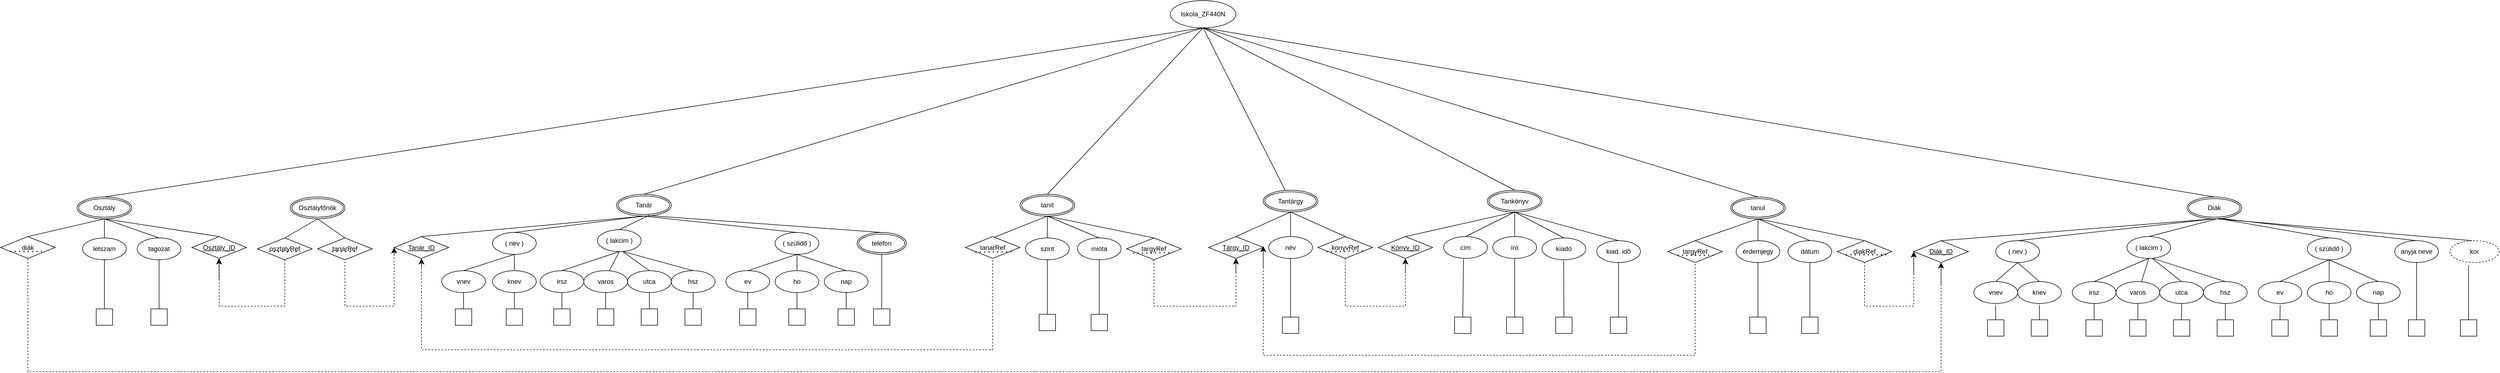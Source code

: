 <mxfile version="22.1.5" type="device">
  <diagram name="1 oldal" id="XVjJCGkbK-67FWUU4yRz">
    <mxGraphModel dx="1177" dy="203" grid="1" gridSize="10" guides="1" tooltips="1" connect="1" arrows="1" fold="1" page="1" pageScale="1" pageWidth="827" pageHeight="1169" math="0" shadow="0">
      <root>
        <mxCell id="0" />
        <mxCell id="1" parent="0" />
        <mxCell id="UU4EGtPF__qyH4F8PQvk-1" value="Iskola_ZF440N" style="ellipse;whiteSpace=wrap;html=1;" parent="1" vertex="1">
          <mxGeometry x="1330" y="280" width="120" height="50" as="geometry" />
        </mxCell>
        <mxCell id="UU4EGtPF__qyH4F8PQvk-2" value="Osztály" style="ellipse;shape=doubleEllipse;margin=3;whiteSpace=wrap;html=1;align=center;" parent="1" vertex="1">
          <mxGeometry x="-670" y="640" width="100" height="40" as="geometry" />
        </mxCell>
        <mxCell id="UU4EGtPF__qyH4F8PQvk-3" value="Tanár" style="ellipse;shape=doubleEllipse;margin=3;whiteSpace=wrap;html=1;align=center;" parent="1" vertex="1">
          <mxGeometry x="317" y="635" width="100" height="40" as="geometry" />
        </mxCell>
        <mxCell id="UU4EGtPF__qyH4F8PQvk-4" value="Tantárgy" style="ellipse;shape=doubleEllipse;margin=3;whiteSpace=wrap;html=1;align=center;" parent="1" vertex="1">
          <mxGeometry x="1500" y="627.5" width="100" height="40" as="geometry" />
        </mxCell>
        <mxCell id="UU4EGtPF__qyH4F8PQvk-6" value="Tankönyv" style="ellipse;shape=doubleEllipse;margin=3;whiteSpace=wrap;html=1;align=center;" parent="1" vertex="1">
          <mxGeometry x="1910" y="627.5" width="100" height="40" as="geometry" />
        </mxCell>
        <mxCell id="UU4EGtPF__qyH4F8PQvk-7" value="&lt;u&gt;Osztály_ID&lt;/u&gt;" style="shape=rhombus;perimeter=rhombusPerimeter;whiteSpace=wrap;html=1;align=center;" parent="1" vertex="1">
          <mxGeometry x="-460" y="712.5" width="100" height="40" as="geometry" />
        </mxCell>
        <mxCell id="UU4EGtPF__qyH4F8PQvk-11" value="letszam" style="ellipse;whiteSpace=wrap;html=1;" parent="1" vertex="1">
          <mxGeometry x="-660" y="715" width="80" height="40" as="geometry" />
        </mxCell>
        <mxCell id="UU4EGtPF__qyH4F8PQvk-12" value="tagozat" style="ellipse;whiteSpace=wrap;html=1;" parent="1" vertex="1">
          <mxGeometry x="-560" y="715" width="80" height="40" as="geometry" />
        </mxCell>
        <mxCell id="UU4EGtPF__qyH4F8PQvk-14" value="" style="endArrow=none;html=1;rounded=0;entryX=0.5;entryY=1;entryDx=0;entryDy=0;exitX=0.5;exitY=0;exitDx=0;exitDy=0;" parent="1" source="UU4EGtPF__qyH4F8PQvk-11" target="UU4EGtPF__qyH4F8PQvk-2" edge="1">
          <mxGeometry width="50" height="50" relative="1" as="geometry">
            <mxPoint x="-260" y="715" as="sourcePoint" />
            <mxPoint x="-210" y="665" as="targetPoint" />
          </mxGeometry>
        </mxCell>
        <mxCell id="UU4EGtPF__qyH4F8PQvk-15" value="" style="endArrow=none;html=1;rounded=0;entryX=0.5;entryY=1;entryDx=0;entryDy=0;exitX=0.5;exitY=0;exitDx=0;exitDy=0;" parent="1" source="UU4EGtPF__qyH4F8PQvk-12" target="UU4EGtPF__qyH4F8PQvk-2" edge="1">
          <mxGeometry width="50" height="50" relative="1" as="geometry">
            <mxPoint x="-610" y="785" as="sourcePoint" />
            <mxPoint x="-610" y="715" as="targetPoint" />
          </mxGeometry>
        </mxCell>
        <mxCell id="UU4EGtPF__qyH4F8PQvk-16" value="" style="endArrow=none;html=1;rounded=0;entryX=0.5;entryY=1;entryDx=0;entryDy=0;exitX=0.5;exitY=0;exitDx=0;exitDy=0;" parent="1" source="UU4EGtPF__qyH4F8PQvk-7" target="UU4EGtPF__qyH4F8PQvk-2" edge="1">
          <mxGeometry width="50" height="50" relative="1" as="geometry">
            <mxPoint x="-760" y="750" as="sourcePoint" />
            <mxPoint x="-620" y="705" as="targetPoint" />
          </mxGeometry>
        </mxCell>
        <mxCell id="UU4EGtPF__qyH4F8PQvk-17" value="&lt;u&gt;Tanár_ID&lt;/u&gt;" style="shape=rhombus;perimeter=rhombusPerimeter;whiteSpace=wrap;html=1;align=center;" parent="1" vertex="1">
          <mxGeometry x="-90" y="712.5" width="100" height="40" as="geometry" />
        </mxCell>
        <mxCell id="UU4EGtPF__qyH4F8PQvk-18" value="( szülidő )" style="ellipse;whiteSpace=wrap;html=1;" parent="1" vertex="1">
          <mxGeometry x="607" y="705" width="80" height="40" as="geometry" />
        </mxCell>
        <mxCell id="UU4EGtPF__qyH4F8PQvk-19" value="nap" style="ellipse;whiteSpace=wrap;html=1;" parent="1" vertex="1">
          <mxGeometry x="697" y="775" width="80" height="40" as="geometry" />
        </mxCell>
        <mxCell id="UU4EGtPF__qyH4F8PQvk-20" value="ho" style="ellipse;whiteSpace=wrap;html=1;" parent="1" vertex="1">
          <mxGeometry x="607" y="775" width="80" height="40" as="geometry" />
        </mxCell>
        <mxCell id="UU4EGtPF__qyH4F8PQvk-21" value="ev" style="ellipse;whiteSpace=wrap;html=1;" parent="1" vertex="1">
          <mxGeometry x="517" y="775" width="80" height="40" as="geometry" />
        </mxCell>
        <mxCell id="UU4EGtPF__qyH4F8PQvk-23" value="( nev )" style="ellipse;whiteSpace=wrap;html=1;" parent="1" vertex="1">
          <mxGeometry x="90" y="705" width="80" height="40" as="geometry" />
        </mxCell>
        <mxCell id="UU4EGtPF__qyH4F8PQvk-24" value="knev" style="ellipse;whiteSpace=wrap;html=1;" parent="1" vertex="1">
          <mxGeometry x="90" y="775" width="80" height="40" as="geometry" />
        </mxCell>
        <mxCell id="UU4EGtPF__qyH4F8PQvk-25" value="vnev" style="ellipse;whiteSpace=wrap;html=1;" parent="1" vertex="1">
          <mxGeometry x="-3" y="775" width="80" height="40" as="geometry" />
        </mxCell>
        <mxCell id="UU4EGtPF__qyH4F8PQvk-26" value="( lakcim )" style="ellipse;whiteSpace=wrap;html=1;" parent="1" vertex="1">
          <mxGeometry x="282" y="700" width="80" height="40" as="geometry" />
        </mxCell>
        <mxCell id="UU4EGtPF__qyH4F8PQvk-27" value="hsz" style="ellipse;whiteSpace=wrap;html=1;" parent="1" vertex="1">
          <mxGeometry x="417" y="775" width="80" height="40" as="geometry" />
        </mxCell>
        <mxCell id="UU4EGtPF__qyH4F8PQvk-28" value="utca" style="ellipse;whiteSpace=wrap;html=1;" parent="1" vertex="1">
          <mxGeometry x="337" y="775" width="80" height="40" as="geometry" />
        </mxCell>
        <mxCell id="UU4EGtPF__qyH4F8PQvk-29" value="varos" style="ellipse;whiteSpace=wrap;html=1;" parent="1" vertex="1">
          <mxGeometry x="257" y="775" width="80" height="40" as="geometry" />
        </mxCell>
        <mxCell id="UU4EGtPF__qyH4F8PQvk-30" value="irsz" style="ellipse;whiteSpace=wrap;html=1;" parent="1" vertex="1">
          <mxGeometry x="177" y="775" width="80" height="40" as="geometry" />
        </mxCell>
        <mxCell id="UU4EGtPF__qyH4F8PQvk-31" value="telefon" style="ellipse;shape=doubleEllipse;margin=3;whiteSpace=wrap;html=1;align=center;" parent="1" vertex="1">
          <mxGeometry x="757" y="705" width="90" height="40" as="geometry" />
        </mxCell>
        <mxCell id="UU4EGtPF__qyH4F8PQvk-32" value="" style="endArrow=none;html=1;rounded=0;entryX=0.5;entryY=1;entryDx=0;entryDy=0;exitX=0.5;exitY=0;exitDx=0;exitDy=0;" parent="1" source="UU4EGtPF__qyH4F8PQvk-21" target="UU4EGtPF__qyH4F8PQvk-18" edge="1">
          <mxGeometry width="50" height="50" relative="1" as="geometry">
            <mxPoint x="557" y="635" as="sourcePoint" />
            <mxPoint x="457" y="565" as="targetPoint" />
          </mxGeometry>
        </mxCell>
        <mxCell id="UU4EGtPF__qyH4F8PQvk-33" value="" style="endArrow=none;html=1;rounded=0;exitX=0.5;exitY=0;exitDx=0;exitDy=0;entryX=0.5;entryY=1;entryDx=0;entryDy=0;" parent="1" source="UU4EGtPF__qyH4F8PQvk-20" target="UU4EGtPF__qyH4F8PQvk-18" edge="1">
          <mxGeometry width="50" height="50" relative="1" as="geometry">
            <mxPoint x="547" y="785" as="sourcePoint" />
            <mxPoint x="717" y="625" as="targetPoint" />
          </mxGeometry>
        </mxCell>
        <mxCell id="UU4EGtPF__qyH4F8PQvk-34" value="" style="endArrow=none;html=1;rounded=0;exitX=0.5;exitY=0;exitDx=0;exitDy=0;entryX=0.5;entryY=1;entryDx=0;entryDy=0;" parent="1" source="UU4EGtPF__qyH4F8PQvk-19" target="UU4EGtPF__qyH4F8PQvk-18" edge="1">
          <mxGeometry width="50" height="50" relative="1" as="geometry">
            <mxPoint x="557" y="795" as="sourcePoint" />
            <mxPoint x="717" y="625" as="targetPoint" />
          </mxGeometry>
        </mxCell>
        <mxCell id="UU4EGtPF__qyH4F8PQvk-35" value="" style="endArrow=none;html=1;rounded=0;exitX=0.5;exitY=0;exitDx=0;exitDy=0;entryX=0.5;entryY=1;entryDx=0;entryDy=0;" parent="1" source="UU4EGtPF__qyH4F8PQvk-25" target="UU4EGtPF__qyH4F8PQvk-23" edge="1">
          <mxGeometry width="50" height="50" relative="1" as="geometry">
            <mxPoint x="-23" y="960" as="sourcePoint" />
            <mxPoint x="-123" y="900" as="targetPoint" />
          </mxGeometry>
        </mxCell>
        <mxCell id="UU4EGtPF__qyH4F8PQvk-36" value="" style="endArrow=none;html=1;rounded=0;exitX=0.5;exitY=0;exitDx=0;exitDy=0;entryX=0.5;entryY=1;entryDx=0;entryDy=0;" parent="1" source="UU4EGtPF__qyH4F8PQvk-24" target="UU4EGtPF__qyH4F8PQvk-23" edge="1">
          <mxGeometry width="50" height="50" relative="1" as="geometry">
            <mxPoint x="27" y="810" as="sourcePoint" />
            <mxPoint x="87" y="790" as="targetPoint" />
          </mxGeometry>
        </mxCell>
        <mxCell id="UU4EGtPF__qyH4F8PQvk-37" value="" style="endArrow=none;html=1;rounded=0;exitX=0.5;exitY=0;exitDx=0;exitDy=0;entryX=0.5;entryY=1;entryDx=0;entryDy=0;" parent="1" source="UU4EGtPF__qyH4F8PQvk-30" target="UU4EGtPF__qyH4F8PQvk-26" edge="1">
          <mxGeometry width="50" height="50" relative="1" as="geometry">
            <mxPoint x="213" y="815" as="sourcePoint" />
            <mxPoint x="-77" y="945" as="targetPoint" />
          </mxGeometry>
        </mxCell>
        <mxCell id="UU4EGtPF__qyH4F8PQvk-38" value="" style="endArrow=none;html=1;rounded=0;exitX=0.583;exitY=0.003;exitDx=0;exitDy=0;exitPerimeter=0;entryX=0.5;entryY=1;entryDx=0;entryDy=0;" parent="1" source="UU4EGtPF__qyH4F8PQvk-29" target="UU4EGtPF__qyH4F8PQvk-26" edge="1">
          <mxGeometry width="50" height="50" relative="1" as="geometry">
            <mxPoint x="233" y="785" as="sourcePoint" />
            <mxPoint x="333" y="765" as="targetPoint" />
          </mxGeometry>
        </mxCell>
        <mxCell id="UU4EGtPF__qyH4F8PQvk-39" value="" style="endArrow=none;html=1;rounded=0;exitX=0.5;exitY=0;exitDx=0;exitDy=0;entryX=0.583;entryY=1.006;entryDx=0;entryDy=0;entryPerimeter=0;" parent="1" source="UU4EGtPF__qyH4F8PQvk-28" target="UU4EGtPF__qyH4F8PQvk-26" edge="1">
          <mxGeometry width="50" height="50" relative="1" as="geometry">
            <mxPoint x="330" y="835" as="sourcePoint" />
            <mxPoint x="327" y="745" as="targetPoint" />
          </mxGeometry>
        </mxCell>
        <mxCell id="UU4EGtPF__qyH4F8PQvk-40" value="" style="endArrow=none;html=1;rounded=0;exitX=0.5;exitY=0;exitDx=0;exitDy=0;entryX=0.592;entryY=1.001;entryDx=0;entryDy=0;entryPerimeter=0;" parent="1" source="UU4EGtPF__qyH4F8PQvk-27" target="UU4EGtPF__qyH4F8PQvk-26" edge="1">
          <mxGeometry width="50" height="50" relative="1" as="geometry">
            <mxPoint x="340" y="845" as="sourcePoint" />
            <mxPoint x="333" y="765" as="targetPoint" />
          </mxGeometry>
        </mxCell>
        <mxCell id="UU4EGtPF__qyH4F8PQvk-45" value="" style="endArrow=none;html=1;rounded=0;entryX=0.5;entryY=1;entryDx=0;entryDy=0;exitX=0.5;exitY=0;exitDx=0;exitDy=0;" parent="1" source="UU4EGtPF__qyH4F8PQvk-17" target="UU4EGtPF__qyH4F8PQvk-3" edge="1">
          <mxGeometry width="50" height="50" relative="1" as="geometry">
            <mxPoint x="157" y="815" as="sourcePoint" />
            <mxPoint x="207" y="765" as="targetPoint" />
            <Array as="points" />
          </mxGeometry>
        </mxCell>
        <mxCell id="UU4EGtPF__qyH4F8PQvk-46" value="" style="endArrow=none;html=1;rounded=0;exitX=0.5;exitY=0;exitDx=0;exitDy=0;entryX=0.5;entryY=1;entryDx=0;entryDy=0;" parent="1" source="UU4EGtPF__qyH4F8PQvk-23" target="UU4EGtPF__qyH4F8PQvk-3" edge="1">
          <mxGeometry width="50" height="50" relative="1" as="geometry">
            <mxPoint x="444" y="835" as="sourcePoint" />
            <mxPoint x="447" y="665" as="targetPoint" />
          </mxGeometry>
        </mxCell>
        <mxCell id="UU4EGtPF__qyH4F8PQvk-47" value="" style="endArrow=none;html=1;rounded=0;exitX=0.5;exitY=0;exitDx=0;exitDy=0;entryX=0.568;entryY=0.989;entryDx=0;entryDy=0;entryPerimeter=0;" parent="1" source="UU4EGtPF__qyH4F8PQvk-26" target="UU4EGtPF__qyH4F8PQvk-3" edge="1">
          <mxGeometry width="50" height="50" relative="1" as="geometry">
            <mxPoint x="454" y="845" as="sourcePoint" />
            <mxPoint x="447" y="665" as="targetPoint" />
          </mxGeometry>
        </mxCell>
        <mxCell id="UU4EGtPF__qyH4F8PQvk-48" value="" style="endArrow=none;html=1;rounded=0;exitX=0.5;exitY=0;exitDx=0;exitDy=0;entryX=0.5;entryY=1;entryDx=0;entryDy=0;" parent="1" source="UU4EGtPF__qyH4F8PQvk-18" target="UU4EGtPF__qyH4F8PQvk-3" edge="1">
          <mxGeometry width="50" height="50" relative="1" as="geometry">
            <mxPoint x="464" y="855" as="sourcePoint" />
            <mxPoint x="447" y="645" as="targetPoint" />
          </mxGeometry>
        </mxCell>
        <mxCell id="UU4EGtPF__qyH4F8PQvk-49" value="" style="endArrow=none;html=1;rounded=0;exitX=0.5;exitY=0;exitDx=0;exitDy=0;entryX=0.574;entryY=0.972;entryDx=0;entryDy=0;entryPerimeter=0;" parent="1" source="UU4EGtPF__qyH4F8PQvk-31" target="UU4EGtPF__qyH4F8PQvk-3" edge="1">
          <mxGeometry width="50" height="50" relative="1" as="geometry">
            <mxPoint x="474" y="865" as="sourcePoint" />
            <mxPoint x="487" y="805" as="targetPoint" />
          </mxGeometry>
        </mxCell>
        <mxCell id="UU4EGtPF__qyH4F8PQvk-79" value="Diák" style="ellipse;shape=doubleEllipse;margin=3;whiteSpace=wrap;html=1;align=center;" parent="1" vertex="1">
          <mxGeometry x="3190" y="640" width="100" height="40" as="geometry" />
        </mxCell>
        <mxCell id="UU4EGtPF__qyH4F8PQvk-80" value="&lt;u&gt;Diák_ID&lt;/u&gt;" style="shape=rhombus;perimeter=rhombusPerimeter;whiteSpace=wrap;html=1;align=center;" parent="1" vertex="1">
          <mxGeometry x="2690" y="720" width="100" height="40" as="geometry" />
        </mxCell>
        <mxCell id="UU4EGtPF__qyH4F8PQvk-81" value="( szülidő )" style="ellipse;whiteSpace=wrap;html=1;" parent="1" vertex="1">
          <mxGeometry x="3410" y="715" width="80" height="40" as="geometry" />
        </mxCell>
        <mxCell id="UU4EGtPF__qyH4F8PQvk-82" value="nap" style="ellipse;whiteSpace=wrap;html=1;" parent="1" vertex="1">
          <mxGeometry x="3500" y="795" width="80" height="40" as="geometry" />
        </mxCell>
        <mxCell id="UU4EGtPF__qyH4F8PQvk-83" value="ho" style="ellipse;whiteSpace=wrap;html=1;" parent="1" vertex="1">
          <mxGeometry x="3410" y="795" width="80" height="40" as="geometry" />
        </mxCell>
        <mxCell id="UU4EGtPF__qyH4F8PQvk-84" value="ev" style="ellipse;whiteSpace=wrap;html=1;" parent="1" vertex="1">
          <mxGeometry x="3320" y="795" width="80" height="40" as="geometry" />
        </mxCell>
        <mxCell id="UU4EGtPF__qyH4F8PQvk-85" value="( nev )" style="ellipse;whiteSpace=wrap;html=1;" parent="1" vertex="1">
          <mxGeometry x="2840" y="720" width="80" height="40" as="geometry" />
        </mxCell>
        <mxCell id="UU4EGtPF__qyH4F8PQvk-86" value="knev" style="ellipse;whiteSpace=wrap;html=1;" parent="1" vertex="1">
          <mxGeometry x="2880" y="795" width="80" height="40" as="geometry" />
        </mxCell>
        <mxCell id="UU4EGtPF__qyH4F8PQvk-87" value="vnev" style="ellipse;whiteSpace=wrap;html=1;" parent="1" vertex="1">
          <mxGeometry x="2800" y="795" width="80" height="40" as="geometry" />
        </mxCell>
        <mxCell id="UU4EGtPF__qyH4F8PQvk-88" value="( lakcim )" style="ellipse;whiteSpace=wrap;html=1;" parent="1" vertex="1">
          <mxGeometry x="3080" y="712.5" width="80" height="40" as="geometry" />
        </mxCell>
        <mxCell id="UU4EGtPF__qyH4F8PQvk-89" value="hsz" style="ellipse;whiteSpace=wrap;html=1;" parent="1" vertex="1">
          <mxGeometry x="3220" y="795" width="80" height="40" as="geometry" />
        </mxCell>
        <mxCell id="UU4EGtPF__qyH4F8PQvk-90" value="utca" style="ellipse;whiteSpace=wrap;html=1;" parent="1" vertex="1">
          <mxGeometry x="3140" y="795" width="80" height="40" as="geometry" />
        </mxCell>
        <mxCell id="UU4EGtPF__qyH4F8PQvk-91" value="varos" style="ellipse;whiteSpace=wrap;html=1;" parent="1" vertex="1">
          <mxGeometry x="3060" y="795" width="80" height="40" as="geometry" />
        </mxCell>
        <mxCell id="UU4EGtPF__qyH4F8PQvk-92" value="irsz" style="ellipse;whiteSpace=wrap;html=1;" parent="1" vertex="1">
          <mxGeometry x="2980" y="795" width="80" height="40" as="geometry" />
        </mxCell>
        <mxCell id="UU4EGtPF__qyH4F8PQvk-94" value="" style="endArrow=none;html=1;rounded=0;entryX=0.5;entryY=1;entryDx=0;entryDy=0;exitX=0.5;exitY=0;exitDx=0;exitDy=0;" parent="1" source="UU4EGtPF__qyH4F8PQvk-84" target="UU4EGtPF__qyH4F8PQvk-81" edge="1">
          <mxGeometry width="50" height="50" relative="1" as="geometry">
            <mxPoint x="3360" y="655" as="sourcePoint" />
            <mxPoint x="3260" y="585" as="targetPoint" />
          </mxGeometry>
        </mxCell>
        <mxCell id="UU4EGtPF__qyH4F8PQvk-95" value="" style="endArrow=none;html=1;rounded=0;exitX=0.5;exitY=0;exitDx=0;exitDy=0;entryX=0.5;entryY=1;entryDx=0;entryDy=0;" parent="1" source="UU4EGtPF__qyH4F8PQvk-83" target="UU4EGtPF__qyH4F8PQvk-81" edge="1">
          <mxGeometry width="50" height="50" relative="1" as="geometry">
            <mxPoint x="3350" y="805" as="sourcePoint" />
            <mxPoint x="3520" y="645" as="targetPoint" />
          </mxGeometry>
        </mxCell>
        <mxCell id="UU4EGtPF__qyH4F8PQvk-96" value="" style="endArrow=none;html=1;rounded=0;exitX=0.5;exitY=0;exitDx=0;exitDy=0;entryX=0.5;entryY=1;entryDx=0;entryDy=0;" parent="1" source="UU4EGtPF__qyH4F8PQvk-82" target="UU4EGtPF__qyH4F8PQvk-81" edge="1">
          <mxGeometry width="50" height="50" relative="1" as="geometry">
            <mxPoint x="3360" y="815" as="sourcePoint" />
            <mxPoint x="3520" y="645" as="targetPoint" />
          </mxGeometry>
        </mxCell>
        <mxCell id="UU4EGtPF__qyH4F8PQvk-97" value="" style="endArrow=none;html=1;rounded=0;exitX=0.5;exitY=0;exitDx=0;exitDy=0;entryX=0.5;entryY=1;entryDx=0;entryDy=0;" parent="1" source="UU4EGtPF__qyH4F8PQvk-87" target="UU4EGtPF__qyH4F8PQvk-85" edge="1">
          <mxGeometry width="50" height="50" relative="1" as="geometry">
            <mxPoint x="2780" y="980" as="sourcePoint" />
            <mxPoint x="2680" y="920" as="targetPoint" />
          </mxGeometry>
        </mxCell>
        <mxCell id="UU4EGtPF__qyH4F8PQvk-98" value="" style="endArrow=none;html=1;rounded=0;exitX=0.5;exitY=0;exitDx=0;exitDy=0;entryX=0.5;entryY=1;entryDx=0;entryDy=0;" parent="1" source="UU4EGtPF__qyH4F8PQvk-86" target="UU4EGtPF__qyH4F8PQvk-85" edge="1">
          <mxGeometry width="50" height="50" relative="1" as="geometry">
            <mxPoint x="2830" y="830" as="sourcePoint" />
            <mxPoint x="2890" y="810" as="targetPoint" />
          </mxGeometry>
        </mxCell>
        <mxCell id="UU4EGtPF__qyH4F8PQvk-99" value="" style="endArrow=none;html=1;rounded=0;exitX=0.5;exitY=0;exitDx=0;exitDy=0;entryX=0.5;entryY=1;entryDx=0;entryDy=0;" parent="1" source="UU4EGtPF__qyH4F8PQvk-92" target="UU4EGtPF__qyH4F8PQvk-88" edge="1">
          <mxGeometry width="50" height="50" relative="1" as="geometry">
            <mxPoint x="3016" y="835" as="sourcePoint" />
            <mxPoint x="2726" y="965" as="targetPoint" />
          </mxGeometry>
        </mxCell>
        <mxCell id="UU4EGtPF__qyH4F8PQvk-100" value="" style="endArrow=none;html=1;rounded=0;exitX=0.583;exitY=0.003;exitDx=0;exitDy=0;exitPerimeter=0;entryX=0.5;entryY=1;entryDx=0;entryDy=0;" parent="1" source="UU4EGtPF__qyH4F8PQvk-91" target="UU4EGtPF__qyH4F8PQvk-88" edge="1">
          <mxGeometry width="50" height="50" relative="1" as="geometry">
            <mxPoint x="3036" y="805" as="sourcePoint" />
            <mxPoint x="3136" y="785" as="targetPoint" />
          </mxGeometry>
        </mxCell>
        <mxCell id="UU4EGtPF__qyH4F8PQvk-101" value="" style="endArrow=none;html=1;rounded=0;exitX=0.5;exitY=0;exitDx=0;exitDy=0;entryX=0.583;entryY=1.006;entryDx=0;entryDy=0;entryPerimeter=0;" parent="1" source="UU4EGtPF__qyH4F8PQvk-90" target="UU4EGtPF__qyH4F8PQvk-88" edge="1">
          <mxGeometry width="50" height="50" relative="1" as="geometry">
            <mxPoint x="3133" y="855" as="sourcePoint" />
            <mxPoint x="3130" y="765" as="targetPoint" />
          </mxGeometry>
        </mxCell>
        <mxCell id="UU4EGtPF__qyH4F8PQvk-102" value="" style="endArrow=none;html=1;rounded=0;exitX=0.5;exitY=0;exitDx=0;exitDy=0;entryX=0.592;entryY=1.001;entryDx=0;entryDy=0;entryPerimeter=0;" parent="1" source="UU4EGtPF__qyH4F8PQvk-89" target="UU4EGtPF__qyH4F8PQvk-88" edge="1">
          <mxGeometry width="50" height="50" relative="1" as="geometry">
            <mxPoint x="3143" y="865" as="sourcePoint" />
            <mxPoint x="3136" y="785" as="targetPoint" />
          </mxGeometry>
        </mxCell>
        <mxCell id="UU4EGtPF__qyH4F8PQvk-103" value="" style="endArrow=none;html=1;rounded=0;entryX=0.5;entryY=1;entryDx=0;entryDy=0;exitX=0.5;exitY=0;exitDx=0;exitDy=0;" parent="1" source="UU4EGtPF__qyH4F8PQvk-80" target="UU4EGtPF__qyH4F8PQvk-79" edge="1">
          <mxGeometry width="50" height="50" relative="1" as="geometry">
            <mxPoint x="2740" y="740" as="sourcePoint" />
            <mxPoint x="3010" y="800" as="targetPoint" />
            <Array as="points" />
          </mxGeometry>
        </mxCell>
        <mxCell id="UU4EGtPF__qyH4F8PQvk-104" value="" style="endArrow=none;html=1;rounded=0;exitX=0.5;exitY=0;exitDx=0;exitDy=0;entryX=0.5;entryY=1;entryDx=0;entryDy=0;" parent="1" source="UU4EGtPF__qyH4F8PQvk-85" target="UU4EGtPF__qyH4F8PQvk-79" edge="1">
          <mxGeometry width="50" height="50" relative="1" as="geometry">
            <mxPoint x="3247" y="870" as="sourcePoint" />
            <mxPoint x="3250" y="700" as="targetPoint" />
          </mxGeometry>
        </mxCell>
        <mxCell id="UU4EGtPF__qyH4F8PQvk-105" value="" style="endArrow=none;html=1;rounded=0;exitX=0.5;exitY=0;exitDx=0;exitDy=0;entryX=0.568;entryY=0.989;entryDx=0;entryDy=0;entryPerimeter=0;" parent="1" source="UU4EGtPF__qyH4F8PQvk-88" target="UU4EGtPF__qyH4F8PQvk-79" edge="1">
          <mxGeometry width="50" height="50" relative="1" as="geometry">
            <mxPoint x="3257" y="880" as="sourcePoint" />
            <mxPoint x="3250" y="700" as="targetPoint" />
          </mxGeometry>
        </mxCell>
        <mxCell id="UU4EGtPF__qyH4F8PQvk-106" value="" style="endArrow=none;html=1;rounded=0;exitX=0.5;exitY=0;exitDx=0;exitDy=0;" parent="1" source="UU4EGtPF__qyH4F8PQvk-81" edge="1">
          <mxGeometry width="50" height="50" relative="1" as="geometry">
            <mxPoint x="3267" y="890" as="sourcePoint" />
            <mxPoint x="3250" y="680" as="targetPoint" />
          </mxGeometry>
        </mxCell>
        <mxCell id="UU4EGtPF__qyH4F8PQvk-107" value="" style="endArrow=none;html=1;rounded=0;exitX=0.5;exitY=0;exitDx=0;exitDy=0;entryX=0.574;entryY=0.972;entryDx=0;entryDy=0;entryPerimeter=0;" parent="1" source="UU4EGtPF__qyH4F8PQvk-108" target="UU4EGtPF__qyH4F8PQvk-79" edge="1">
          <mxGeometry width="50" height="50" relative="1" as="geometry">
            <mxPoint x="3565" y="740" as="sourcePoint" />
            <mxPoint x="3290" y="840" as="targetPoint" />
          </mxGeometry>
        </mxCell>
        <mxCell id="UU4EGtPF__qyH4F8PQvk-108" value="anyja neve" style="ellipse;whiteSpace=wrap;html=1;" parent="1" vertex="1">
          <mxGeometry x="3570" y="720" width="80" height="40" as="geometry" />
        </mxCell>
        <mxCell id="UU4EGtPF__qyH4F8PQvk-109" value="kor" style="ellipse;whiteSpace=wrap;html=1;align=center;dashed=1;" parent="1" vertex="1">
          <mxGeometry x="3671" y="720" width="90" height="40" as="geometry" />
        </mxCell>
        <mxCell id="UU4EGtPF__qyH4F8PQvk-110" value="" style="endArrow=none;html=1;rounded=0;exitX=0.452;exitY=0;exitDx=0;exitDy=0;entryX=0.557;entryY=1.004;entryDx=0;entryDy=0;entryPerimeter=0;exitPerimeter=0;" parent="1" source="UU4EGtPF__qyH4F8PQvk-109" target="UU4EGtPF__qyH4F8PQvk-79" edge="1">
          <mxGeometry width="50" height="50" relative="1" as="geometry">
            <mxPoint x="3705" y="740" as="sourcePoint" />
            <mxPoint x="3257" y="689" as="targetPoint" />
          </mxGeometry>
        </mxCell>
        <mxCell id="UU4EGtPF__qyH4F8PQvk-112" value="&lt;u&gt;Tárgy_ID&lt;/u&gt;" style="shape=rhombus;perimeter=rhombusPerimeter;whiteSpace=wrap;html=1;align=center;" parent="1" vertex="1">
          <mxGeometry x="1400" y="712.5" width="100" height="40" as="geometry" />
        </mxCell>
        <mxCell id="UU4EGtPF__qyH4F8PQvk-113" value="név" style="ellipse;whiteSpace=wrap;html=1;" parent="1" vertex="1">
          <mxGeometry x="1510" y="712.5" width="80" height="40" as="geometry" />
        </mxCell>
        <mxCell id="UU4EGtPF__qyH4F8PQvk-114" value="" style="endArrow=none;html=1;rounded=0;exitX=0.5;exitY=1;exitDx=0;exitDy=0;entryX=0.5;entryY=0;entryDx=0;entryDy=0;" parent="1" source="UU4EGtPF__qyH4F8PQvk-4" target="UU4EGtPF__qyH4F8PQvk-112" edge="1">
          <mxGeometry width="50" height="50" relative="1" as="geometry">
            <mxPoint x="1794" y="662.18" as="sourcePoint" />
            <mxPoint x="1420" y="742.5" as="targetPoint" />
          </mxGeometry>
        </mxCell>
        <mxCell id="UU4EGtPF__qyH4F8PQvk-115" value="" style="endArrow=none;html=1;rounded=0;entryX=0.5;entryY=0;entryDx=0;entryDy=0;exitX=0.5;exitY=1;exitDx=0;exitDy=0;" parent="1" source="UU4EGtPF__qyH4F8PQvk-4" target="UU4EGtPF__qyH4F8PQvk-113" edge="1">
          <mxGeometry width="50" height="50" relative="1" as="geometry">
            <mxPoint x="1500" y="692.5" as="sourcePoint" />
            <mxPoint x="1450" y="732.5" as="targetPoint" />
          </mxGeometry>
        </mxCell>
        <mxCell id="UU4EGtPF__qyH4F8PQvk-116" value="&lt;u&gt;Könyv_ID&lt;/u&gt;" style="shape=rhombus;perimeter=rhombusPerimeter;whiteSpace=wrap;html=1;align=center;" parent="1" vertex="1">
          <mxGeometry x="1710" y="712.5" width="100" height="40" as="geometry" />
        </mxCell>
        <mxCell id="UU4EGtPF__qyH4F8PQvk-117" value="cím" style="ellipse;whiteSpace=wrap;html=1;" parent="1" vertex="1">
          <mxGeometry x="1830" y="712.5" width="80" height="40" as="geometry" />
        </mxCell>
        <mxCell id="UU4EGtPF__qyH4F8PQvk-118" value="kiad. idő" style="ellipse;whiteSpace=wrap;html=1;" parent="1" vertex="1">
          <mxGeometry x="2110" y="720" width="80" height="40" as="geometry" />
        </mxCell>
        <mxCell id="UU4EGtPF__qyH4F8PQvk-119" value="kiadó" style="ellipse;whiteSpace=wrap;html=1;" parent="1" vertex="1">
          <mxGeometry x="2010" y="715" width="80" height="40" as="geometry" />
        </mxCell>
        <mxCell id="UU4EGtPF__qyH4F8PQvk-120" value="író" style="ellipse;whiteSpace=wrap;html=1;" parent="1" vertex="1">
          <mxGeometry x="1920" y="712.5" width="80" height="40" as="geometry" />
        </mxCell>
        <mxCell id="UU4EGtPF__qyH4F8PQvk-122" value="" style="endArrow=none;html=1;rounded=0;exitX=0.5;exitY=1;exitDx=0;exitDy=0;entryX=0.5;entryY=0;entryDx=0;entryDy=0;" parent="1" source="UU4EGtPF__qyH4F8PQvk-6" target="UU4EGtPF__qyH4F8PQvk-116" edge="1">
          <mxGeometry width="50" height="50" relative="1" as="geometry">
            <mxPoint x="1820" y="660" as="sourcePoint" />
            <mxPoint x="1760" y="700" as="targetPoint" />
          </mxGeometry>
        </mxCell>
        <mxCell id="UU4EGtPF__qyH4F8PQvk-123" value="" style="endArrow=none;html=1;rounded=0;exitX=0.5;exitY=1;exitDx=0;exitDy=0;entryX=0.5;entryY=0;entryDx=0;entryDy=0;" parent="1" source="UU4EGtPF__qyH4F8PQvk-6" target="UU4EGtPF__qyH4F8PQvk-117" edge="1">
          <mxGeometry width="50" height="50" relative="1" as="geometry">
            <mxPoint x="1980" y="690" as="sourcePoint" />
            <mxPoint x="1860" y="710" as="targetPoint" />
          </mxGeometry>
        </mxCell>
        <mxCell id="UU4EGtPF__qyH4F8PQvk-124" value="" style="endArrow=none;html=1;rounded=0;entryX=0.5;entryY=0;entryDx=0;entryDy=0;exitX=0.5;exitY=1;exitDx=0;exitDy=0;" parent="1" source="UU4EGtPF__qyH4F8PQvk-6" target="UU4EGtPF__qyH4F8PQvk-120" edge="1">
          <mxGeometry width="50" height="50" relative="1" as="geometry">
            <mxPoint x="1960" y="590" as="sourcePoint" />
            <mxPoint x="1870" y="720" as="targetPoint" />
          </mxGeometry>
        </mxCell>
        <mxCell id="UU4EGtPF__qyH4F8PQvk-125" value="" style="endArrow=none;html=1;rounded=0;exitX=0.5;exitY=1;exitDx=0;exitDy=0;entryX=0.5;entryY=0;entryDx=0;entryDy=0;" parent="1" source="UU4EGtPF__qyH4F8PQvk-6" target="UU4EGtPF__qyH4F8PQvk-119" edge="1">
          <mxGeometry width="50" height="50" relative="1" as="geometry">
            <mxPoint x="1990" y="700" as="sourcePoint" />
            <mxPoint x="1880" y="730" as="targetPoint" />
          </mxGeometry>
        </mxCell>
        <mxCell id="UU4EGtPF__qyH4F8PQvk-126" value="" style="endArrow=none;html=1;rounded=0;exitX=0.5;exitY=1;exitDx=0;exitDy=0;entryX=0.5;entryY=0;entryDx=0;entryDy=0;" parent="1" source="UU4EGtPF__qyH4F8PQvk-6" target="UU4EGtPF__qyH4F8PQvk-118" edge="1">
          <mxGeometry width="50" height="50" relative="1" as="geometry">
            <mxPoint x="2000" y="710" as="sourcePoint" />
            <mxPoint x="1890" y="740" as="targetPoint" />
          </mxGeometry>
        </mxCell>
        <mxCell id="UU4EGtPF__qyH4F8PQvk-127" value="" style="whiteSpace=wrap;html=1;aspect=fixed;" parent="1" vertex="1">
          <mxGeometry x="-635" y="845" width="30" height="30" as="geometry" />
        </mxCell>
        <mxCell id="UU4EGtPF__qyH4F8PQvk-128" value="" style="whiteSpace=wrap;html=1;aspect=fixed;" parent="1" vertex="1">
          <mxGeometry x="-535" y="845" width="30" height="30" as="geometry" />
        </mxCell>
        <mxCell id="UU4EGtPF__qyH4F8PQvk-129" value="" style="whiteSpace=wrap;html=1;aspect=fixed;" parent="1" vertex="1">
          <mxGeometry x="22" y="845" width="30" height="30" as="geometry" />
        </mxCell>
        <mxCell id="UU4EGtPF__qyH4F8PQvk-130" value="" style="whiteSpace=wrap;html=1;aspect=fixed;" parent="1" vertex="1">
          <mxGeometry x="115" y="845" width="30" height="30" as="geometry" />
        </mxCell>
        <mxCell id="UU4EGtPF__qyH4F8PQvk-131" value="" style="endArrow=none;html=1;rounded=0;entryX=0.5;entryY=1;entryDx=0;entryDy=0;exitX=0.5;exitY=0;exitDx=0;exitDy=0;" parent="1" source="UU4EGtPF__qyH4F8PQvk-127" target="UU4EGtPF__qyH4F8PQvk-11" edge="1">
          <mxGeometry width="50" height="50" relative="1" as="geometry">
            <mxPoint x="-620" y="875" as="sourcePoint" />
            <mxPoint x="-370" y="775" as="targetPoint" />
          </mxGeometry>
        </mxCell>
        <mxCell id="UU4EGtPF__qyH4F8PQvk-134" value="" style="endArrow=none;html=1;rounded=0;entryX=0.5;entryY=1;entryDx=0;entryDy=0;exitX=0.5;exitY=0;exitDx=0;exitDy=0;" parent="1" source="UU4EGtPF__qyH4F8PQvk-128" target="UU4EGtPF__qyH4F8PQvk-12" edge="1">
          <mxGeometry width="50" height="50" relative="1" as="geometry">
            <mxPoint x="-510" y="875" as="sourcePoint" />
            <mxPoint x="-610" y="785" as="targetPoint" />
          </mxGeometry>
        </mxCell>
        <mxCell id="UU4EGtPF__qyH4F8PQvk-135" value="" style="endArrow=none;html=1;rounded=0;entryX=0.5;entryY=1;entryDx=0;entryDy=0;exitX=0.5;exitY=0;exitDx=0;exitDy=0;" parent="1" source="UU4EGtPF__qyH4F8PQvk-129" target="UU4EGtPF__qyH4F8PQvk-25" edge="1">
          <mxGeometry width="50" height="50" relative="1" as="geometry">
            <mxPoint x="-303" y="800" as="sourcePoint" />
            <mxPoint x="-303" y="765" as="targetPoint" />
          </mxGeometry>
        </mxCell>
        <mxCell id="UU4EGtPF__qyH4F8PQvk-137" value="" style="endArrow=none;html=1;rounded=0;entryX=0.5;entryY=1;entryDx=0;entryDy=0;exitX=0.5;exitY=0;exitDx=0;exitDy=0;" parent="1" source="UU4EGtPF__qyH4F8PQvk-130" target="UU4EGtPF__qyH4F8PQvk-24" edge="1">
          <mxGeometry width="50" height="50" relative="1" as="geometry">
            <mxPoint x="47" y="855" as="sourcePoint" />
            <mxPoint x="47" y="825" as="targetPoint" />
          </mxGeometry>
        </mxCell>
        <mxCell id="UU4EGtPF__qyH4F8PQvk-138" value="" style="whiteSpace=wrap;html=1;aspect=fixed;" parent="1" vertex="1">
          <mxGeometry x="202" y="845" width="30" height="30" as="geometry" />
        </mxCell>
        <mxCell id="UU4EGtPF__qyH4F8PQvk-139" value="" style="endArrow=none;html=1;rounded=0;entryX=0.5;entryY=1;entryDx=0;entryDy=0;exitX=0.5;exitY=0;exitDx=0;exitDy=0;" parent="1" source="UU4EGtPF__qyH4F8PQvk-138" edge="1">
          <mxGeometry width="50" height="50" relative="1" as="geometry">
            <mxPoint x="147" y="855" as="sourcePoint" />
            <mxPoint x="217" y="815" as="targetPoint" />
          </mxGeometry>
        </mxCell>
        <mxCell id="UU4EGtPF__qyH4F8PQvk-140" value="" style="whiteSpace=wrap;html=1;aspect=fixed;" parent="1" vertex="1">
          <mxGeometry x="282" y="845" width="30" height="30" as="geometry" />
        </mxCell>
        <mxCell id="UU4EGtPF__qyH4F8PQvk-141" value="" style="endArrow=none;html=1;rounded=0;exitX=0.5;exitY=0;exitDx=0;exitDy=0;" parent="1" source="UU4EGtPF__qyH4F8PQvk-140" target="UU4EGtPF__qyH4F8PQvk-29" edge="1">
          <mxGeometry width="50" height="50" relative="1" as="geometry">
            <mxPoint x="227" y="855" as="sourcePoint" />
            <mxPoint x="297" y="815" as="targetPoint" />
          </mxGeometry>
        </mxCell>
        <mxCell id="UU4EGtPF__qyH4F8PQvk-142" value="" style="whiteSpace=wrap;html=1;aspect=fixed;" parent="1" vertex="1">
          <mxGeometry x="362" y="845" width="30" height="30" as="geometry" />
        </mxCell>
        <mxCell id="UU4EGtPF__qyH4F8PQvk-143" value="" style="endArrow=none;html=1;rounded=0;exitX=0.5;exitY=0;exitDx=0;exitDy=0;" parent="1" source="UU4EGtPF__qyH4F8PQvk-142" edge="1">
          <mxGeometry width="50" height="50" relative="1" as="geometry">
            <mxPoint x="307" y="855" as="sourcePoint" />
            <mxPoint x="377" y="815" as="targetPoint" />
          </mxGeometry>
        </mxCell>
        <mxCell id="UU4EGtPF__qyH4F8PQvk-144" value="" style="whiteSpace=wrap;html=1;aspect=fixed;" parent="1" vertex="1">
          <mxGeometry x="442" y="845" width="30" height="30" as="geometry" />
        </mxCell>
        <mxCell id="UU4EGtPF__qyH4F8PQvk-145" value="" style="endArrow=none;html=1;rounded=0;exitX=0.5;exitY=0;exitDx=0;exitDy=0;entryX=0.5;entryY=1;entryDx=0;entryDy=0;" parent="1" source="UU4EGtPF__qyH4F8PQvk-144" target="UU4EGtPF__qyH4F8PQvk-27" edge="1">
          <mxGeometry width="50" height="50" relative="1" as="geometry">
            <mxPoint x="387" y="855" as="sourcePoint" />
            <mxPoint x="457" y="825" as="targetPoint" />
          </mxGeometry>
        </mxCell>
        <mxCell id="UU4EGtPF__qyH4F8PQvk-146" value="" style="whiteSpace=wrap;html=1;aspect=fixed;" parent="1" vertex="1">
          <mxGeometry x="542" y="845" width="30" height="30" as="geometry" />
        </mxCell>
        <mxCell id="UU4EGtPF__qyH4F8PQvk-147" value="" style="endArrow=none;html=1;rounded=0;exitX=0.5;exitY=0;exitDx=0;exitDy=0;entryX=0.5;entryY=1;entryDx=0;entryDy=0;" parent="1" source="UU4EGtPF__qyH4F8PQvk-146" target="UU4EGtPF__qyH4F8PQvk-21" edge="1">
          <mxGeometry width="50" height="50" relative="1" as="geometry">
            <mxPoint x="487" y="855" as="sourcePoint" />
            <mxPoint x="557" y="825" as="targetPoint" />
          </mxGeometry>
        </mxCell>
        <mxCell id="UU4EGtPF__qyH4F8PQvk-148" value="" style="whiteSpace=wrap;html=1;aspect=fixed;" parent="1" vertex="1">
          <mxGeometry x="632" y="845" width="30" height="30" as="geometry" />
        </mxCell>
        <mxCell id="UU4EGtPF__qyH4F8PQvk-149" value="" style="endArrow=none;html=1;rounded=0;exitX=0.5;exitY=0;exitDx=0;exitDy=0;entryX=0.5;entryY=1;entryDx=0;entryDy=0;" parent="1" source="UU4EGtPF__qyH4F8PQvk-148" target="UU4EGtPF__qyH4F8PQvk-20" edge="1">
          <mxGeometry width="50" height="50" relative="1" as="geometry">
            <mxPoint x="577" y="855" as="sourcePoint" />
            <mxPoint x="647" y="825" as="targetPoint" />
          </mxGeometry>
        </mxCell>
        <mxCell id="UU4EGtPF__qyH4F8PQvk-150" value="" style="whiteSpace=wrap;html=1;aspect=fixed;" parent="1" vertex="1">
          <mxGeometry x="722" y="845" width="30" height="30" as="geometry" />
        </mxCell>
        <mxCell id="UU4EGtPF__qyH4F8PQvk-151" value="" style="endArrow=none;html=1;rounded=0;exitX=0.5;exitY=0;exitDx=0;exitDy=0;entryX=0.5;entryY=1;entryDx=0;entryDy=0;" parent="1" source="UU4EGtPF__qyH4F8PQvk-150" target="UU4EGtPF__qyH4F8PQvk-19" edge="1">
          <mxGeometry width="50" height="50" relative="1" as="geometry">
            <mxPoint x="667" y="855" as="sourcePoint" />
            <mxPoint x="737" y="825" as="targetPoint" />
          </mxGeometry>
        </mxCell>
        <mxCell id="UU4EGtPF__qyH4F8PQvk-152" value="" style="whiteSpace=wrap;html=1;aspect=fixed;" parent="1" vertex="1">
          <mxGeometry x="787" y="845" width="30" height="30" as="geometry" />
        </mxCell>
        <mxCell id="UU4EGtPF__qyH4F8PQvk-153" value="" style="endArrow=none;html=1;rounded=0;exitX=0.5;exitY=0;exitDx=0;exitDy=0;entryX=0.5;entryY=1;entryDx=0;entryDy=0;" parent="1" source="UU4EGtPF__qyH4F8PQvk-152" target="UU4EGtPF__qyH4F8PQvk-31" edge="1">
          <mxGeometry width="50" height="50" relative="1" as="geometry">
            <mxPoint x="732" y="785" as="sourcePoint" />
            <mxPoint x="797" y="755" as="targetPoint" />
          </mxGeometry>
        </mxCell>
        <mxCell id="UU4EGtPF__qyH4F8PQvk-156" value="" style="whiteSpace=wrap;html=1;aspect=fixed;" parent="1" vertex="1">
          <mxGeometry x="2825" y="865" width="30" height="30" as="geometry" />
        </mxCell>
        <mxCell id="UU4EGtPF__qyH4F8PQvk-157" value="" style="endArrow=none;html=1;rounded=0;exitX=0.5;exitY=0;exitDx=0;exitDy=0;entryX=0.496;entryY=1.079;entryDx=0;entryDy=0;entryPerimeter=0;" parent="1" source="UU4EGtPF__qyH4F8PQvk-156" target="UU4EGtPF__qyH4F8PQvk-87" edge="1">
          <mxGeometry width="50" height="50" relative="1" as="geometry">
            <mxPoint x="2770" y="875" as="sourcePoint" />
            <mxPoint x="2840" y="845" as="targetPoint" />
          </mxGeometry>
        </mxCell>
        <mxCell id="UU4EGtPF__qyH4F8PQvk-158" value="" style="whiteSpace=wrap;html=1;aspect=fixed;" parent="1" vertex="1">
          <mxGeometry x="2905" y="865" width="30" height="30" as="geometry" />
        </mxCell>
        <mxCell id="UU4EGtPF__qyH4F8PQvk-159" value="" style="endArrow=none;html=1;rounded=0;exitX=0.5;exitY=0;exitDx=0;exitDy=0;entryX=0.5;entryY=1.063;entryDx=0;entryDy=0;entryPerimeter=0;" parent="1" source="UU4EGtPF__qyH4F8PQvk-158" target="UU4EGtPF__qyH4F8PQvk-86" edge="1">
          <mxGeometry width="50" height="50" relative="1" as="geometry">
            <mxPoint x="2850" y="875" as="sourcePoint" />
            <mxPoint x="2920" y="845" as="targetPoint" />
          </mxGeometry>
        </mxCell>
        <mxCell id="UU4EGtPF__qyH4F8PQvk-160" value="" style="whiteSpace=wrap;html=1;aspect=fixed;" parent="1" vertex="1">
          <mxGeometry x="3005" y="865" width="30" height="30" as="geometry" />
        </mxCell>
        <mxCell id="UU4EGtPF__qyH4F8PQvk-161" value="" style="endArrow=none;html=1;rounded=0;exitX=0.5;exitY=0;exitDx=0;exitDy=0;entryX=0.5;entryY=1;entryDx=0;entryDy=0;" parent="1" source="UU4EGtPF__qyH4F8PQvk-160" target="UU4EGtPF__qyH4F8PQvk-92" edge="1">
          <mxGeometry width="50" height="50" relative="1" as="geometry">
            <mxPoint x="2950" y="875" as="sourcePoint" />
            <mxPoint x="3020" y="845" as="targetPoint" />
          </mxGeometry>
        </mxCell>
        <mxCell id="UU4EGtPF__qyH4F8PQvk-162" value="" style="whiteSpace=wrap;html=1;aspect=fixed;" parent="1" vertex="1">
          <mxGeometry x="3085" y="865" width="30" height="30" as="geometry" />
        </mxCell>
        <mxCell id="UU4EGtPF__qyH4F8PQvk-163" value="" style="endArrow=none;html=1;rounded=0;exitX=0.5;exitY=0;exitDx=0;exitDy=0;entryX=0.5;entryY=1;entryDx=0;entryDy=0;" parent="1" source="UU4EGtPF__qyH4F8PQvk-162" target="UU4EGtPF__qyH4F8PQvk-91" edge="1">
          <mxGeometry width="50" height="50" relative="1" as="geometry">
            <mxPoint x="3030" y="875" as="sourcePoint" />
            <mxPoint x="3100" y="845" as="targetPoint" />
          </mxGeometry>
        </mxCell>
        <mxCell id="UU4EGtPF__qyH4F8PQvk-164" value="" style="whiteSpace=wrap;html=1;aspect=fixed;" parent="1" vertex="1">
          <mxGeometry x="3165" y="865" width="30" height="30" as="geometry" />
        </mxCell>
        <mxCell id="UU4EGtPF__qyH4F8PQvk-165" value="" style="endArrow=none;html=1;rounded=0;exitX=0.5;exitY=0;exitDx=0;exitDy=0;entryX=0.5;entryY=1;entryDx=0;entryDy=0;" parent="1" source="UU4EGtPF__qyH4F8PQvk-164" target="UU4EGtPF__qyH4F8PQvk-90" edge="1">
          <mxGeometry width="50" height="50" relative="1" as="geometry">
            <mxPoint x="3110" y="875" as="sourcePoint" />
            <mxPoint x="3180" y="845" as="targetPoint" />
          </mxGeometry>
        </mxCell>
        <mxCell id="UU4EGtPF__qyH4F8PQvk-166" value="" style="whiteSpace=wrap;html=1;aspect=fixed;" parent="1" vertex="1">
          <mxGeometry x="3245" y="865" width="30" height="30" as="geometry" />
        </mxCell>
        <mxCell id="UU4EGtPF__qyH4F8PQvk-167" value="" style="endArrow=none;html=1;rounded=0;exitX=0.5;exitY=0;exitDx=0;exitDy=0;entryX=0.5;entryY=1;entryDx=0;entryDy=0;" parent="1" source="UU4EGtPF__qyH4F8PQvk-166" target="UU4EGtPF__qyH4F8PQvk-89" edge="1">
          <mxGeometry width="50" height="50" relative="1" as="geometry">
            <mxPoint x="3190" y="875" as="sourcePoint" />
            <mxPoint x="3260" y="845" as="targetPoint" />
          </mxGeometry>
        </mxCell>
        <mxCell id="UU4EGtPF__qyH4F8PQvk-169" value="" style="whiteSpace=wrap;html=1;aspect=fixed;" parent="1" vertex="1">
          <mxGeometry x="3345" y="865" width="30" height="30" as="geometry" />
        </mxCell>
        <mxCell id="UU4EGtPF__qyH4F8PQvk-170" value="" style="endArrow=none;html=1;rounded=0;exitX=0.5;exitY=0;exitDx=0;exitDy=0;entryX=0.504;entryY=1.063;entryDx=0;entryDy=0;entryPerimeter=0;" parent="1" source="UU4EGtPF__qyH4F8PQvk-169" target="UU4EGtPF__qyH4F8PQvk-84" edge="1">
          <mxGeometry width="50" height="50" relative="1" as="geometry">
            <mxPoint x="3290" y="875" as="sourcePoint" />
            <mxPoint x="3360" y="845" as="targetPoint" />
          </mxGeometry>
        </mxCell>
        <mxCell id="UU4EGtPF__qyH4F8PQvk-171" value="" style="whiteSpace=wrap;html=1;aspect=fixed;" parent="1" vertex="1">
          <mxGeometry x="3435" y="865" width="30" height="30" as="geometry" />
        </mxCell>
        <mxCell id="UU4EGtPF__qyH4F8PQvk-172" value="" style="endArrow=none;html=1;rounded=0;exitX=0.5;exitY=0;exitDx=0;exitDy=0;entryX=0.5;entryY=1;entryDx=0;entryDy=0;" parent="1" source="UU4EGtPF__qyH4F8PQvk-171" target="UU4EGtPF__qyH4F8PQvk-83" edge="1">
          <mxGeometry width="50" height="50" relative="1" as="geometry">
            <mxPoint x="3380" y="875" as="sourcePoint" />
            <mxPoint x="3450" y="845" as="targetPoint" />
          </mxGeometry>
        </mxCell>
        <mxCell id="UU4EGtPF__qyH4F8PQvk-173" value="" style="whiteSpace=wrap;html=1;aspect=fixed;" parent="1" vertex="1">
          <mxGeometry x="3525" y="865" width="30" height="30" as="geometry" />
        </mxCell>
        <mxCell id="UU4EGtPF__qyH4F8PQvk-174" value="" style="endArrow=none;html=1;rounded=0;exitX=0.5;exitY=0;exitDx=0;exitDy=0;entryX=0.5;entryY=1;entryDx=0;entryDy=0;" parent="1" source="UU4EGtPF__qyH4F8PQvk-173" target="UU4EGtPF__qyH4F8PQvk-82" edge="1">
          <mxGeometry width="50" height="50" relative="1" as="geometry">
            <mxPoint x="3470" y="875" as="sourcePoint" />
            <mxPoint x="3540" y="845" as="targetPoint" />
          </mxGeometry>
        </mxCell>
        <mxCell id="UU4EGtPF__qyH4F8PQvk-177" value="" style="whiteSpace=wrap;html=1;aspect=fixed;" parent="1" vertex="1">
          <mxGeometry x="3595" y="865" width="30" height="30" as="geometry" />
        </mxCell>
        <mxCell id="UU4EGtPF__qyH4F8PQvk-178" value="" style="endArrow=none;html=1;rounded=0;exitX=0.5;exitY=0;exitDx=0;exitDy=0;entryX=0.5;entryY=1;entryDx=0;entryDy=0;" parent="1" source="UU4EGtPF__qyH4F8PQvk-177" target="UU4EGtPF__qyH4F8PQvk-108" edge="1">
          <mxGeometry width="50" height="50" relative="1" as="geometry">
            <mxPoint x="3540" y="815" as="sourcePoint" />
            <mxPoint x="3610" y="775" as="targetPoint" />
          </mxGeometry>
        </mxCell>
        <mxCell id="UU4EGtPF__qyH4F8PQvk-179" value="" style="whiteSpace=wrap;html=1;aspect=fixed;" parent="1" vertex="1">
          <mxGeometry x="3690" y="865" width="30" height="30" as="geometry" />
        </mxCell>
        <mxCell id="UU4EGtPF__qyH4F8PQvk-180" value="" style="endArrow=none;html=1;rounded=0;exitX=0.5;exitY=0;exitDx=0;exitDy=0;entryX=0.5;entryY=1;entryDx=0;entryDy=0;" parent="1" source="UU4EGtPF__qyH4F8PQvk-179" edge="1">
          <mxGeometry width="50" height="50" relative="1" as="geometry">
            <mxPoint x="3635" y="830" as="sourcePoint" />
            <mxPoint x="3705" y="765" as="targetPoint" />
          </mxGeometry>
        </mxCell>
        <mxCell id="UU4EGtPF__qyH4F8PQvk-183" value="" style="whiteSpace=wrap;html=1;aspect=fixed;" parent="1" vertex="1">
          <mxGeometry x="1535" y="860" width="30" height="30" as="geometry" />
        </mxCell>
        <mxCell id="UU4EGtPF__qyH4F8PQvk-184" value="" style="endArrow=none;html=1;rounded=0;exitX=0.5;exitY=0;exitDx=0;exitDy=0;entryX=0.5;entryY=1;entryDx=0;entryDy=0;" parent="1" source="UU4EGtPF__qyH4F8PQvk-183" edge="1" target="UU4EGtPF__qyH4F8PQvk-113">
          <mxGeometry width="50" height="50" relative="1" as="geometry">
            <mxPoint x="1500" y="847.5" as="sourcePoint" />
            <mxPoint x="1570" y="782.5" as="targetPoint" />
          </mxGeometry>
        </mxCell>
        <mxCell id="UU4EGtPF__qyH4F8PQvk-187" value="" style="whiteSpace=wrap;html=1;aspect=fixed;" parent="1" vertex="1">
          <mxGeometry x="1850" y="860" width="30" height="30" as="geometry" />
        </mxCell>
        <mxCell id="UU4EGtPF__qyH4F8PQvk-188" value="" style="endArrow=none;html=1;rounded=0;exitX=0.5;exitY=0;exitDx=0;exitDy=0;entryX=0.454;entryY=1.023;entryDx=0;entryDy=0;entryPerimeter=0;" parent="1" source="UU4EGtPF__qyH4F8PQvk-187" target="UU4EGtPF__qyH4F8PQvk-117" edge="1">
          <mxGeometry width="50" height="50" relative="1" as="geometry">
            <mxPoint x="1775" y="845" as="sourcePoint" />
            <mxPoint x="1845" y="780" as="targetPoint" />
          </mxGeometry>
        </mxCell>
        <mxCell id="UU4EGtPF__qyH4F8PQvk-189" value="" style="whiteSpace=wrap;html=1;aspect=fixed;" parent="1" vertex="1">
          <mxGeometry x="1945" y="860" width="30" height="30" as="geometry" />
        </mxCell>
        <mxCell id="UU4EGtPF__qyH4F8PQvk-190" value="" style="endArrow=none;html=1;rounded=0;exitX=0.5;exitY=0;exitDx=0;exitDy=0;entryX=0.5;entryY=1;entryDx=0;entryDy=0;" parent="1" source="UU4EGtPF__qyH4F8PQvk-189" target="UU4EGtPF__qyH4F8PQvk-120" edge="1">
          <mxGeometry width="50" height="50" relative="1" as="geometry">
            <mxPoint x="1880" y="845" as="sourcePoint" />
            <mxPoint x="1950" y="790" as="targetPoint" />
          </mxGeometry>
        </mxCell>
        <mxCell id="UU4EGtPF__qyH4F8PQvk-191" value="" style="whiteSpace=wrap;html=1;aspect=fixed;" parent="1" vertex="1">
          <mxGeometry x="2035" y="860" width="30" height="30" as="geometry" />
        </mxCell>
        <mxCell id="UU4EGtPF__qyH4F8PQvk-192" value="" style="endArrow=none;html=1;rounded=0;exitX=0.5;exitY=0;exitDx=0;exitDy=0;entryX=0.495;entryY=1.042;entryDx=0;entryDy=0;entryPerimeter=0;" parent="1" source="UU4EGtPF__qyH4F8PQvk-191" target="UU4EGtPF__qyH4F8PQvk-119" edge="1">
          <mxGeometry width="50" height="50" relative="1" as="geometry">
            <mxPoint x="1970" y="845" as="sourcePoint" />
            <mxPoint x="2040" y="790" as="targetPoint" />
          </mxGeometry>
        </mxCell>
        <mxCell id="UU4EGtPF__qyH4F8PQvk-193" value="" style="whiteSpace=wrap;html=1;aspect=fixed;" parent="1" vertex="1">
          <mxGeometry x="2135" y="860" width="30" height="30" as="geometry" />
        </mxCell>
        <mxCell id="UU4EGtPF__qyH4F8PQvk-194" value="" style="endArrow=none;html=1;rounded=0;exitX=0.5;exitY=0;exitDx=0;exitDy=0;entryX=0.5;entryY=1;entryDx=0;entryDy=0;" parent="1" source="UU4EGtPF__qyH4F8PQvk-193" target="UU4EGtPF__qyH4F8PQvk-118" edge="1">
          <mxGeometry width="50" height="50" relative="1" as="geometry">
            <mxPoint x="2060" y="845" as="sourcePoint" />
            <mxPoint x="2130" y="790" as="targetPoint" />
          </mxGeometry>
        </mxCell>
        <mxCell id="UU4EGtPF__qyH4F8PQvk-198" value="tanul" style="ellipse;shape=doubleEllipse;margin=3;whiteSpace=wrap;html=1;align=center;" parent="1" vertex="1">
          <mxGeometry x="2355" y="640" width="100" height="40" as="geometry" />
        </mxCell>
        <mxCell id="UU4EGtPF__qyH4F8PQvk-200" value="dátum" style="ellipse;whiteSpace=wrap;html=1;" parent="1" vertex="1">
          <mxGeometry x="2460" y="720" width="80" height="40" as="geometry" />
        </mxCell>
        <mxCell id="UU4EGtPF__qyH4F8PQvk-201" value="" style="endArrow=none;html=1;rounded=0;exitX=0.5;exitY=1;exitDx=0;exitDy=0;entryX=0.5;entryY=0;entryDx=0;entryDy=0;" parent="1" source="UU4EGtPF__qyH4F8PQvk-198" edge="1">
          <mxGeometry width="50" height="50" relative="1" as="geometry">
            <mxPoint x="2724" y="639.68" as="sourcePoint" />
            <mxPoint x="2290" y="720" as="targetPoint" />
          </mxGeometry>
        </mxCell>
        <mxCell id="UU4EGtPF__qyH4F8PQvk-202" value="" style="endArrow=none;html=1;rounded=0;entryX=0.5;entryY=0;entryDx=0;entryDy=0;exitX=0.5;exitY=1;exitDx=0;exitDy=0;" parent="1" source="UU4EGtPF__qyH4F8PQvk-198" target="UU4EGtPF__qyH4F8PQvk-200" edge="1">
          <mxGeometry width="50" height="50" relative="1" as="geometry">
            <mxPoint x="2430" y="670" as="sourcePoint" />
            <mxPoint x="2380" y="710" as="targetPoint" />
          </mxGeometry>
        </mxCell>
        <mxCell id="UU4EGtPF__qyH4F8PQvk-203" value="" style="whiteSpace=wrap;html=1;aspect=fixed;" parent="1" vertex="1">
          <mxGeometry x="2485" y="860" width="30" height="30" as="geometry" />
        </mxCell>
        <mxCell id="UU4EGtPF__qyH4F8PQvk-204" value="" style="endArrow=none;html=1;rounded=0;exitX=0.5;exitY=0;exitDx=0;exitDy=0;entryX=0.5;entryY=1;entryDx=0;entryDy=0;" parent="1" source="UU4EGtPF__qyH4F8PQvk-203" edge="1">
          <mxGeometry width="50" height="50" relative="1" as="geometry">
            <mxPoint x="2430" y="825" as="sourcePoint" />
            <mxPoint x="2500" y="760" as="targetPoint" />
          </mxGeometry>
        </mxCell>
        <mxCell id="UU4EGtPF__qyH4F8PQvk-212" value="érdemjegy" style="ellipse;whiteSpace=wrap;html=1;" parent="1" vertex="1">
          <mxGeometry x="2365" y="720" width="80" height="40" as="geometry" />
        </mxCell>
        <mxCell id="UU4EGtPF__qyH4F8PQvk-213" value="" style="whiteSpace=wrap;html=1;aspect=fixed;" parent="1" vertex="1">
          <mxGeometry x="2390" y="860" width="30" height="30" as="geometry" />
        </mxCell>
        <mxCell id="UU4EGtPF__qyH4F8PQvk-214" value="" style="endArrow=none;html=1;rounded=0;exitX=0.5;exitY=0;exitDx=0;exitDy=0;entryX=0.5;entryY=1;entryDx=0;entryDy=0;" parent="1" source="UU4EGtPF__qyH4F8PQvk-213" target="UU4EGtPF__qyH4F8PQvk-212" edge="1">
          <mxGeometry width="50" height="50" relative="1" as="geometry">
            <mxPoint x="2300" y="825" as="sourcePoint" />
            <mxPoint x="2370" y="760" as="targetPoint" />
          </mxGeometry>
        </mxCell>
        <mxCell id="UU4EGtPF__qyH4F8PQvk-217" value="" style="endArrow=none;html=1;rounded=0;exitX=0.5;exitY=1;exitDx=0;exitDy=0;" parent="1" source="UU4EGtPF__qyH4F8PQvk-198" target="UU4EGtPF__qyH4F8PQvk-212" edge="1">
          <mxGeometry width="50" height="50" relative="1" as="geometry">
            <mxPoint x="2430" y="660" as="sourcePoint" />
            <mxPoint x="2310" y="730" as="targetPoint" />
          </mxGeometry>
        </mxCell>
        <mxCell id="UU4EGtPF__qyH4F8PQvk-226" value="tanít" style="ellipse;shape=doubleEllipse;margin=3;whiteSpace=wrap;html=1;align=center;" parent="1" vertex="1">
          <mxGeometry x="1055" y="635" width="100" height="40" as="geometry" />
        </mxCell>
        <mxCell id="UU4EGtPF__qyH4F8PQvk-228" value="mióta" style="ellipse;whiteSpace=wrap;html=1;" parent="1" vertex="1">
          <mxGeometry x="1160" y="715" width="80" height="40" as="geometry" />
        </mxCell>
        <mxCell id="UU4EGtPF__qyH4F8PQvk-229" value="" style="endArrow=none;html=1;rounded=0;exitX=0.5;exitY=1;exitDx=0;exitDy=0;entryX=0.5;entryY=0;entryDx=0;entryDy=0;" parent="1" source="UU4EGtPF__qyH4F8PQvk-226" edge="1">
          <mxGeometry width="50" height="50" relative="1" as="geometry">
            <mxPoint x="1424" y="634.68" as="sourcePoint" />
            <mxPoint x="1005" y="715" as="targetPoint" />
          </mxGeometry>
        </mxCell>
        <mxCell id="UU4EGtPF__qyH4F8PQvk-230" value="" style="endArrow=none;html=1;rounded=0;entryX=0.5;entryY=0;entryDx=0;entryDy=0;exitX=0.5;exitY=1;exitDx=0;exitDy=0;" parent="1" source="UU4EGtPF__qyH4F8PQvk-226" target="UU4EGtPF__qyH4F8PQvk-228" edge="1">
          <mxGeometry width="50" height="50" relative="1" as="geometry">
            <mxPoint x="1130" y="665" as="sourcePoint" />
            <mxPoint x="1200" y="715.0" as="targetPoint" />
          </mxGeometry>
        </mxCell>
        <mxCell id="UU4EGtPF__qyH4F8PQvk-231" value="" style="whiteSpace=wrap;html=1;aspect=fixed;" parent="1" vertex="1">
          <mxGeometry x="1185" y="855" width="30" height="30" as="geometry" />
        </mxCell>
        <mxCell id="UU4EGtPF__qyH4F8PQvk-232" value="" style="endArrow=none;html=1;rounded=0;exitX=0.5;exitY=0;exitDx=0;exitDy=0;entryX=0.5;entryY=1;entryDx=0;entryDy=0;" parent="1" source="UU4EGtPF__qyH4F8PQvk-231" target="UU4EGtPF__qyH4F8PQvk-228" edge="1">
          <mxGeometry width="50" height="50" relative="1" as="geometry">
            <mxPoint x="1130" y="820" as="sourcePoint" />
            <mxPoint x="1200" y="755" as="targetPoint" />
          </mxGeometry>
        </mxCell>
        <mxCell id="UU4EGtPF__qyH4F8PQvk-233" value="szint" style="ellipse;whiteSpace=wrap;html=1;" parent="1" vertex="1">
          <mxGeometry x="1065" y="715" width="80" height="40" as="geometry" />
        </mxCell>
        <mxCell id="UU4EGtPF__qyH4F8PQvk-234" value="" style="whiteSpace=wrap;html=1;aspect=fixed;" parent="1" vertex="1">
          <mxGeometry x="1090" y="855" width="30" height="30" as="geometry" />
        </mxCell>
        <mxCell id="UU4EGtPF__qyH4F8PQvk-235" value="" style="endArrow=none;html=1;rounded=0;exitX=0.5;exitY=0;exitDx=0;exitDy=0;entryX=0.5;entryY=1;entryDx=0;entryDy=0;" parent="1" source="UU4EGtPF__qyH4F8PQvk-234" target="UU4EGtPF__qyH4F8PQvk-233" edge="1">
          <mxGeometry width="50" height="50" relative="1" as="geometry">
            <mxPoint x="1000" y="820" as="sourcePoint" />
            <mxPoint x="1070" y="755" as="targetPoint" />
          </mxGeometry>
        </mxCell>
        <mxCell id="UU4EGtPF__qyH4F8PQvk-236" value="" style="endArrow=none;html=1;rounded=0;exitX=0.5;exitY=1;exitDx=0;exitDy=0;" parent="1" source="UU4EGtPF__qyH4F8PQvk-226" target="UU4EGtPF__qyH4F8PQvk-233" edge="1">
          <mxGeometry width="50" height="50" relative="1" as="geometry">
            <mxPoint x="1130" y="655" as="sourcePoint" />
            <mxPoint x="1010" y="725" as="targetPoint" />
          </mxGeometry>
        </mxCell>
        <mxCell id="UU4EGtPF__qyH4F8PQvk-255" value="" style="endArrow=none;html=1;rounded=0;entryX=0.5;entryY=1;entryDx=0;entryDy=0;exitX=0.5;exitY=0;exitDx=0;exitDy=0;" parent="1" source="UU4EGtPF__qyH4F8PQvk-2" target="UU4EGtPF__qyH4F8PQvk-1" edge="1">
          <mxGeometry width="50" height="50" relative="1" as="geometry">
            <mxPoint x="400" y="640" as="sourcePoint" />
            <mxPoint x="450" y="590" as="targetPoint" />
          </mxGeometry>
        </mxCell>
        <mxCell id="UU4EGtPF__qyH4F8PQvk-256" value="" style="endArrow=none;html=1;rounded=0;exitX=0.5;exitY=0;exitDx=0;exitDy=0;" parent="1" source="UU4EGtPF__qyH4F8PQvk-3" edge="1">
          <mxGeometry width="50" height="50" relative="1" as="geometry">
            <mxPoint x="-470" y="665" as="sourcePoint" />
            <mxPoint x="1390" y="330" as="targetPoint" />
          </mxGeometry>
        </mxCell>
        <mxCell id="UU4EGtPF__qyH4F8PQvk-257" value="" style="endArrow=none;html=1;rounded=0;entryX=0.5;entryY=1;entryDx=0;entryDy=0;exitX=0.5;exitY=0;exitDx=0;exitDy=0;" parent="1" source="UU4EGtPF__qyH4F8PQvk-226" target="UU4EGtPF__qyH4F8PQvk-1" edge="1">
          <mxGeometry width="50" height="50" relative="1" as="geometry">
            <mxPoint x="-460" y="675" as="sourcePoint" />
            <mxPoint x="1410" y="350" as="targetPoint" />
          </mxGeometry>
        </mxCell>
        <mxCell id="UU4EGtPF__qyH4F8PQvk-258" value="" style="endArrow=none;html=1;rounded=0;" parent="1" source="UU4EGtPF__qyH4F8PQvk-4" edge="1">
          <mxGeometry width="50" height="50" relative="1" as="geometry">
            <mxPoint x="935" y="650" as="sourcePoint" />
            <mxPoint x="1390" y="330" as="targetPoint" />
          </mxGeometry>
        </mxCell>
        <mxCell id="UU4EGtPF__qyH4F8PQvk-259" value="" style="endArrow=none;html=1;rounded=0;exitX=0.5;exitY=0;exitDx=0;exitDy=0;" parent="1" source="UU4EGtPF__qyH4F8PQvk-6" edge="1">
          <mxGeometry width="50" height="50" relative="1" as="geometry">
            <mxPoint x="945" y="660" as="sourcePoint" />
            <mxPoint x="1390" y="330" as="targetPoint" />
          </mxGeometry>
        </mxCell>
        <mxCell id="UU4EGtPF__qyH4F8PQvk-260" value="" style="endArrow=none;html=1;rounded=0;exitX=0.5;exitY=0;exitDx=0;exitDy=0;" parent="1" source="UU4EGtPF__qyH4F8PQvk-198" edge="1">
          <mxGeometry width="50" height="50" relative="1" as="geometry">
            <mxPoint x="955" y="670" as="sourcePoint" />
            <mxPoint x="1390" y="330" as="targetPoint" />
          </mxGeometry>
        </mxCell>
        <mxCell id="UU4EGtPF__qyH4F8PQvk-261" value="" style="endArrow=none;html=1;rounded=0;entryX=0.5;entryY=1;entryDx=0;entryDy=0;exitX=0.5;exitY=0;exitDx=0;exitDy=0;" parent="1" source="UU4EGtPF__qyH4F8PQvk-79" target="UU4EGtPF__qyH4F8PQvk-1" edge="1">
          <mxGeometry width="50" height="50" relative="1" as="geometry">
            <mxPoint x="965" y="680" as="sourcePoint" />
            <mxPoint x="1430" y="370" as="targetPoint" />
          </mxGeometry>
        </mxCell>
        <mxCell id="C01u-0LuH3T1NWbmX6js-3" value="diák" style="shape=rhombus;perimeter=rhombusPerimeter;whiteSpace=wrap;html=1;align=center;" vertex="1" parent="1">
          <mxGeometry x="-810" y="712.5" width="100" height="40" as="geometry" />
        </mxCell>
        <mxCell id="C01u-0LuH3T1NWbmX6js-5" value="" style="endArrow=none;dashed=1;html=1;dashPattern=1 3;strokeWidth=2;rounded=0;fontSize=12;startSize=8;endSize=8;curved=1;exitX=0.166;exitY=0.655;exitDx=0;exitDy=0;exitPerimeter=0;entryX=0.814;entryY=0.655;entryDx=0;entryDy=0;entryPerimeter=0;" edge="1" parent="1">
          <mxGeometry width="50" height="50" relative="1" as="geometry">
            <mxPoint x="-792" y="739.76" as="sourcePoint" />
            <mxPoint x="-728" y="739.76" as="targetPoint" />
          </mxGeometry>
        </mxCell>
        <mxCell id="C01u-0LuH3T1NWbmX6js-11" value="" style="endArrow=classic;html=1;rounded=0;fontSize=12;startSize=8;endSize=8;curved=1;entryX=0.5;entryY=1;entryDx=0;entryDy=0;" edge="1" parent="1" target="UU4EGtPF__qyH4F8PQvk-80">
          <mxGeometry width="50" height="50" relative="1" as="geometry">
            <mxPoint x="2740" y="800" as="sourcePoint" />
            <mxPoint x="2790" y="870" as="targetPoint" />
          </mxGeometry>
        </mxCell>
        <mxCell id="C01u-0LuH3T1NWbmX6js-12" value="" style="endArrow=none;html=1;rounded=0;fontSize=12;startSize=8;endSize=8;curved=1;exitX=0.5;exitY=0;exitDx=0;exitDy=0;entryX=0.5;entryY=1;entryDx=0;entryDy=0;" edge="1" parent="1" source="C01u-0LuH3T1NWbmX6js-3" target="UU4EGtPF__qyH4F8PQvk-2">
          <mxGeometry width="50" height="50" relative="1" as="geometry">
            <mxPoint x="-390" y="722.5" as="sourcePoint" />
            <mxPoint x="-340" y="672.5" as="targetPoint" />
          </mxGeometry>
        </mxCell>
        <mxCell id="C01u-0LuH3T1NWbmX6js-14" value="tanarRef" style="shape=rhombus;perimeter=rhombusPerimeter;whiteSpace=wrap;html=1;align=center;" vertex="1" parent="1">
          <mxGeometry x="955" y="712.5" width="100" height="40" as="geometry" />
        </mxCell>
        <mxCell id="C01u-0LuH3T1NWbmX6js-16" value="targyRef" style="shape=rhombus;perimeter=rhombusPerimeter;whiteSpace=wrap;html=1;align=center;" vertex="1" parent="1">
          <mxGeometry x="1250" y="715" width="100" height="40" as="geometry" />
        </mxCell>
        <mxCell id="C01u-0LuH3T1NWbmX6js-17" value="" style="endArrow=none;dashed=1;html=1;dashPattern=1 3;strokeWidth=2;rounded=0;fontSize=12;startSize=8;endSize=8;strokeColor=default;exitX=0.183;exitY=0.713;exitDx=0;exitDy=0;exitPerimeter=0;entryX=0.86;entryY=0.689;entryDx=0;entryDy=0;entryPerimeter=0;" edge="1" parent="1" source="C01u-0LuH3T1NWbmX6js-14" target="C01u-0LuH3T1NWbmX6js-14">
          <mxGeometry width="50" height="50" relative="1" as="geometry">
            <mxPoint x="850" y="750" as="sourcePoint" />
            <mxPoint x="1030" y="670" as="targetPoint" />
          </mxGeometry>
        </mxCell>
        <mxCell id="C01u-0LuH3T1NWbmX6js-18" value="" style="endArrow=none;dashed=1;html=1;dashPattern=1 3;strokeWidth=2;rounded=0;fontSize=12;startSize=8;endSize=8;strokeColor=default;exitX=0.183;exitY=0.713;exitDx=0;exitDy=0;exitPerimeter=0;entryX=0.86;entryY=0.689;entryDx=0;entryDy=0;entryPerimeter=0;" edge="1" parent="1">
          <mxGeometry width="50" height="50" relative="1" as="geometry">
            <mxPoint x="1262" y="743" as="sourcePoint" />
            <mxPoint x="1330" y="742" as="targetPoint" />
          </mxGeometry>
        </mxCell>
        <mxCell id="C01u-0LuH3T1NWbmX6js-20" value="" style="endArrow=none;dashed=1;html=1;rounded=0;fontSize=12;startSize=8;endSize=8;entryX=0.5;entryY=1;entryDx=0;entryDy=0;exitX=0.5;exitY=1;exitDx=0;exitDy=0;" edge="1" parent="1" source="UU4EGtPF__qyH4F8PQvk-17" target="C01u-0LuH3T1NWbmX6js-14">
          <mxGeometry width="50" height="50" relative="1" as="geometry">
            <mxPoint x="750" y="930" as="sourcePoint" />
            <mxPoint x="900" y="690" as="targetPoint" />
            <Array as="points">
              <mxPoint x="-40" y="920" />
              <mxPoint x="1005" y="920" />
            </Array>
          </mxGeometry>
        </mxCell>
        <mxCell id="C01u-0LuH3T1NWbmX6js-21" value="" style="endArrow=classic;html=1;rounded=0;fontSize=12;startSize=8;endSize=8;entryX=0.5;entryY=1;entryDx=0;entryDy=0;" edge="1" parent="1" target="UU4EGtPF__qyH4F8PQvk-17">
          <mxGeometry width="50" height="50" relative="1" as="geometry">
            <mxPoint x="-40" y="770" as="sourcePoint" />
            <mxPoint x="-40.5" y="752.5" as="targetPoint" />
          </mxGeometry>
        </mxCell>
        <mxCell id="C01u-0LuH3T1NWbmX6js-22" value="" style="endArrow=none;dashed=1;html=1;rounded=0;fontSize=12;startSize=8;endSize=8;entryX=0.5;entryY=1;entryDx=0;entryDy=0;exitX=0.5;exitY=1;exitDx=0;exitDy=0;" edge="1" parent="1" source="C01u-0LuH3T1NWbmX6js-16" target="UU4EGtPF__qyH4F8PQvk-112">
          <mxGeometry width="50" height="50" relative="1" as="geometry">
            <mxPoint x="1450" y="880" as="sourcePoint" />
            <mxPoint x="1520" y="700" as="targetPoint" />
            <Array as="points">
              <mxPoint x="1300" y="840" />
              <mxPoint x="1450" y="840" />
            </Array>
          </mxGeometry>
        </mxCell>
        <mxCell id="C01u-0LuH3T1NWbmX6js-23" value="" style="endArrow=classic;html=1;rounded=0;fontSize=12;startSize=8;endSize=8;curved=1;entryX=0.5;entryY=1;entryDx=0;entryDy=0;" edge="1" parent="1" target="UU4EGtPF__qyH4F8PQvk-112">
          <mxGeometry width="50" height="50" relative="1" as="geometry">
            <mxPoint x="1450" y="780" as="sourcePoint" />
            <mxPoint x="1450" y="700" as="targetPoint" />
          </mxGeometry>
        </mxCell>
        <mxCell id="C01u-0LuH3T1NWbmX6js-24" value="" style="endArrow=none;html=1;rounded=0;fontSize=12;startSize=8;endSize=8;curved=1;exitX=0.5;exitY=0;exitDx=0;exitDy=0;entryX=0.5;entryY=1;entryDx=0;entryDy=0;" edge="1" parent="1" source="C01u-0LuH3T1NWbmX6js-16" target="UU4EGtPF__qyH4F8PQvk-226">
          <mxGeometry width="50" height="50" relative="1" as="geometry">
            <mxPoint x="1280" y="780" as="sourcePoint" />
            <mxPoint x="1110" y="680" as="targetPoint" />
          </mxGeometry>
        </mxCell>
        <mxCell id="C01u-0LuH3T1NWbmX6js-25" value="konyvRef" style="shape=rhombus;perimeter=rhombusPerimeter;whiteSpace=wrap;html=1;align=center;" vertex="1" parent="1">
          <mxGeometry x="1600" y="712.5" width="100" height="40" as="geometry" />
        </mxCell>
        <mxCell id="C01u-0LuH3T1NWbmX6js-26" value="" style="endArrow=none;dashed=1;html=1;dashPattern=1 3;strokeWidth=2;rounded=0;fontSize=12;startSize=8;endSize=8;strokeColor=default;exitX=0.183;exitY=0.713;exitDx=0;exitDy=0;exitPerimeter=0;entryX=0.86;entryY=0.689;entryDx=0;entryDy=0;entryPerimeter=0;" edge="1" parent="1">
          <mxGeometry width="50" height="50" relative="1" as="geometry">
            <mxPoint x="1616" y="740" as="sourcePoint" />
            <mxPoint x="1684" y="739" as="targetPoint" />
          </mxGeometry>
        </mxCell>
        <mxCell id="C01u-0LuH3T1NWbmX6js-27" value="" style="endArrow=none;html=1;rounded=0;fontSize=12;startSize=8;endSize=8;curved=1;entryX=0.5;entryY=1;entryDx=0;entryDy=0;exitX=0.5;exitY=0;exitDx=0;exitDy=0;" edge="1" parent="1" source="C01u-0LuH3T1NWbmX6js-25" target="UU4EGtPF__qyH4F8PQvk-4">
          <mxGeometry width="50" height="50" relative="1" as="geometry">
            <mxPoint x="1570" y="770" as="sourcePoint" />
            <mxPoint x="1620" y="720" as="targetPoint" />
          </mxGeometry>
        </mxCell>
        <mxCell id="C01u-0LuH3T1NWbmX6js-28" value="" style="endArrow=classic;html=1;rounded=0;fontSize=12;startSize=8;endSize=8;curved=1;entryX=0.5;entryY=1;entryDx=0;entryDy=0;" edge="1" parent="1" target="UU4EGtPF__qyH4F8PQvk-116">
          <mxGeometry width="50" height="50" relative="1" as="geometry">
            <mxPoint x="1760" y="780" as="sourcePoint" />
            <mxPoint x="1620" y="720" as="targetPoint" />
          </mxGeometry>
        </mxCell>
        <mxCell id="C01u-0LuH3T1NWbmX6js-29" value="" style="endArrow=none;dashed=1;html=1;rounded=0;fontSize=12;startSize=8;endSize=8;exitX=0.5;exitY=1;exitDx=0;exitDy=0;" edge="1" parent="1" source="C01u-0LuH3T1NWbmX6js-25">
          <mxGeometry width="50" height="50" relative="1" as="geometry">
            <mxPoint x="1570" y="770" as="sourcePoint" />
            <mxPoint x="1760" y="780" as="targetPoint" />
            <Array as="points">
              <mxPoint x="1650" y="840" />
              <mxPoint x="1760" y="840" />
            </Array>
          </mxGeometry>
        </mxCell>
        <mxCell id="C01u-0LuH3T1NWbmX6js-30" value="targyRef" style="shape=rhombus;perimeter=rhombusPerimeter;whiteSpace=wrap;html=1;align=center;" vertex="1" parent="1">
          <mxGeometry x="2240" y="720" width="100" height="40" as="geometry" />
        </mxCell>
        <mxCell id="C01u-0LuH3T1NWbmX6js-31" value="diakRef" style="shape=rhombus;perimeter=rhombusPerimeter;whiteSpace=wrap;html=1;align=center;" vertex="1" parent="1">
          <mxGeometry x="2550" y="720" width="100" height="40" as="geometry" />
        </mxCell>
        <mxCell id="C01u-0LuH3T1NWbmX6js-33" value="" style="endArrow=none;dashed=1;html=1;dashPattern=1 3;strokeWidth=2;rounded=0;fontSize=12;startSize=8;endSize=8;entryX=0.871;entryY=0.673;entryDx=0;entryDy=0;entryPerimeter=0;exitX=0.181;exitY=0.664;exitDx=0;exitDy=0;exitPerimeter=0;" edge="1" parent="1" source="C01u-0LuH3T1NWbmX6js-30" target="C01u-0LuH3T1NWbmX6js-30">
          <mxGeometry width="50" height="50" relative="1" as="geometry">
            <mxPoint x="2240" y="760" as="sourcePoint" />
            <mxPoint x="2290" y="710" as="targetPoint" />
          </mxGeometry>
        </mxCell>
        <mxCell id="C01u-0LuH3T1NWbmX6js-34" value="" style="endArrow=none;dashed=1;html=1;dashPattern=1 3;strokeWidth=2;rounded=0;fontSize=12;startSize=8;endSize=8;exitX=0.16;exitY=0.646;exitDx=0;exitDy=0;exitPerimeter=0;entryX=0.906;entryY=0.646;entryDx=0;entryDy=0;entryPerimeter=0;elbow=vertical;" edge="1" parent="1" source="C01u-0LuH3T1NWbmX6js-31" target="C01u-0LuH3T1NWbmX6js-31">
          <mxGeometry width="50" height="50" relative="1" as="geometry">
            <mxPoint x="2600" y="772.5" as="sourcePoint" />
            <mxPoint x="2650" y="722.5" as="targetPoint" />
          </mxGeometry>
        </mxCell>
        <mxCell id="C01u-0LuH3T1NWbmX6js-35" value="" style="endArrow=none;html=1;rounded=0;fontSize=12;startSize=8;endSize=8;entryX=0.5;entryY=1;entryDx=0;entryDy=0;exitX=0.5;exitY=0;exitDx=0;exitDy=0;" edge="1" parent="1" source="C01u-0LuH3T1NWbmX6js-31" target="UU4EGtPF__qyH4F8PQvk-198">
          <mxGeometry width="50" height="50" relative="1" as="geometry">
            <mxPoint x="2390" y="750" as="sourcePoint" />
            <mxPoint x="2440" y="700" as="targetPoint" />
          </mxGeometry>
        </mxCell>
        <mxCell id="C01u-0LuH3T1NWbmX6js-36" value="" style="endArrow=classic;html=1;rounded=0;fontSize=12;startSize=8;endSize=8;entryX=0;entryY=0.5;entryDx=0;entryDy=0;" edge="1" parent="1" target="UU4EGtPF__qyH4F8PQvk-80">
          <mxGeometry width="50" height="50" relative="1" as="geometry">
            <mxPoint x="2690" y="780" as="sourcePoint" />
            <mxPoint x="2400" y="670" as="targetPoint" />
          </mxGeometry>
        </mxCell>
        <mxCell id="C01u-0LuH3T1NWbmX6js-37" value="" style="endArrow=none;dashed=1;html=1;rounded=0;fontSize=12;startSize=8;endSize=8;entryX=0.5;entryY=1;entryDx=0;entryDy=0;" edge="1" parent="1" target="C01u-0LuH3T1NWbmX6js-31">
          <mxGeometry width="50" height="50" relative="1" as="geometry">
            <mxPoint x="2690" y="780" as="sourcePoint" />
            <mxPoint x="2400" y="670" as="targetPoint" />
            <Array as="points">
              <mxPoint x="2690" y="840" />
              <mxPoint x="2600" y="840" />
            </Array>
          </mxGeometry>
        </mxCell>
        <mxCell id="C01u-0LuH3T1NWbmX6js-38" value="" style="endArrow=none;dashed=1;html=1;rounded=0;fontSize=12;startSize=8;endSize=8;entryX=0.5;entryY=1;entryDx=0;entryDy=0;exitX=1;exitY=0.5;exitDx=0;exitDy=0;" edge="1" parent="1" source="UU4EGtPF__qyH4F8PQvk-112" target="C01u-0LuH3T1NWbmX6js-30">
          <mxGeometry width="50" height="50" relative="1" as="geometry">
            <mxPoint x="2100" y="700" as="sourcePoint" />
            <mxPoint x="2150" y="650" as="targetPoint" />
            <Array as="points">
              <mxPoint x="1500" y="930" />
              <mxPoint x="2290" y="930" />
            </Array>
          </mxGeometry>
        </mxCell>
        <mxCell id="C01u-0LuH3T1NWbmX6js-39" value="" style="endArrow=classic;html=1;rounded=0;fontSize=12;startSize=8;endSize=8;curved=1;" edge="1" parent="1">
          <mxGeometry width="50" height="50" relative="1" as="geometry">
            <mxPoint x="1500" y="770" as="sourcePoint" />
            <mxPoint x="1500" y="730" as="targetPoint" />
          </mxGeometry>
        </mxCell>
        <mxCell id="C01u-0LuH3T1NWbmX6js-56" value="" style="endArrow=classic;html=1;rounded=0;fontSize=12;startSize=8;endSize=8;curved=1;" edge="1" parent="1">
          <mxGeometry width="50" height="50" relative="1" as="geometry">
            <mxPoint x="-410.21" y="792.5" as="sourcePoint" />
            <mxPoint x="-410.21" y="752.5" as="targetPoint" />
          </mxGeometry>
        </mxCell>
        <mxCell id="C01u-0LuH3T1NWbmX6js-58" value="Osztályfőnök" style="ellipse;shape=doubleEllipse;margin=3;whiteSpace=wrap;html=1;align=center;" vertex="1" parent="1">
          <mxGeometry x="-280" y="640" width="100" height="40" as="geometry" />
        </mxCell>
        <mxCell id="C01u-0LuH3T1NWbmX6js-63" value="" style="endArrow=none;html=1;rounded=0;fontSize=12;startSize=8;endSize=8;curved=1;entryX=0.5;entryY=1;entryDx=0;entryDy=0;exitX=0.5;exitY=0;exitDx=0;exitDy=0;" edge="1" parent="1" source="C01u-0LuH3T1NWbmX6js-59" target="C01u-0LuH3T1NWbmX6js-58">
          <mxGeometry width="50" height="50" relative="1" as="geometry">
            <mxPoint x="-240" y="770" as="sourcePoint" />
            <mxPoint x="-190" y="720" as="targetPoint" />
          </mxGeometry>
        </mxCell>
        <mxCell id="C01u-0LuH3T1NWbmX6js-64" value="" style="endArrow=none;html=1;rounded=0;fontSize=12;startSize=8;endSize=8;curved=1;exitX=0.5;exitY=0;exitDx=0;exitDy=0;" edge="1" parent="1" source="C01u-0LuH3T1NWbmX6js-60">
          <mxGeometry width="50" height="50" relative="1" as="geometry">
            <mxPoint x="-280" y="720" as="sourcePoint" />
            <mxPoint x="-230" y="680" as="targetPoint" />
          </mxGeometry>
        </mxCell>
        <mxCell id="C01u-0LuH3T1NWbmX6js-65" value="" style="endArrow=none;dashed=1;html=1;rounded=0;fontSize=12;startSize=8;endSize=8;exitX=0;exitY=0.5;exitDx=0;exitDy=0;entryX=0.5;entryY=1;entryDx=0;entryDy=0;" edge="1" parent="1" source="UU4EGtPF__qyH4F8PQvk-17" target="C01u-0LuH3T1NWbmX6js-60">
          <mxGeometry width="50" height="50" relative="1" as="geometry">
            <mxPoint x="-87" y="780" as="sourcePoint" />
            <mxPoint x="-210" y="810" as="targetPoint" />
            <Array as="points">
              <mxPoint x="-90" y="840" />
              <mxPoint x="-180" y="840" />
            </Array>
          </mxGeometry>
        </mxCell>
        <mxCell id="C01u-0LuH3T1NWbmX6js-66" value="" style="group" vertex="1" connectable="0" parent="1">
          <mxGeometry x="-230" y="715" width="100" height="40" as="geometry" />
        </mxCell>
        <mxCell id="C01u-0LuH3T1NWbmX6js-60" value="tanarRef" style="shape=rhombus;perimeter=rhombusPerimeter;whiteSpace=wrap;html=1;align=center;" vertex="1" parent="C01u-0LuH3T1NWbmX6js-66">
          <mxGeometry width="100" height="40" as="geometry" />
        </mxCell>
        <mxCell id="C01u-0LuH3T1NWbmX6js-61" value="" style="endArrow=none;dashed=1;html=1;dashPattern=1 3;strokeWidth=2;rounded=0;fontSize=12;startSize=8;endSize=8;" edge="1" parent="C01u-0LuH3T1NWbmX6js-66">
          <mxGeometry width="50" height="50" relative="1" as="geometry">
            <mxPoint x="26.5" y="24.9" as="sourcePoint" />
            <mxPoint x="73.5" y="24.9" as="targetPoint" />
          </mxGeometry>
        </mxCell>
        <mxCell id="C01u-0LuH3T1NWbmX6js-67" value="" style="endArrow=classic;html=1;rounded=0;fontSize=12;startSize=8;endSize=8;curved=1;entryX=0;entryY=0.5;entryDx=0;entryDy=0;" edge="1" parent="1" target="UU4EGtPF__qyH4F8PQvk-17">
          <mxGeometry width="50" height="50" relative="1" as="geometry">
            <mxPoint x="-90" y="745" as="sourcePoint" />
            <mxPoint y="655" as="targetPoint" />
          </mxGeometry>
        </mxCell>
        <mxCell id="C01u-0LuH3T1NWbmX6js-68" value="" style="group" vertex="1" connectable="0" parent="1">
          <mxGeometry x="-340" y="715" width="100" height="40" as="geometry" />
        </mxCell>
        <mxCell id="C01u-0LuH3T1NWbmX6js-59" value="osztalyRef" style="shape=rhombus;perimeter=rhombusPerimeter;whiteSpace=wrap;html=1;align=center;" vertex="1" parent="C01u-0LuH3T1NWbmX6js-68">
          <mxGeometry width="100" height="40" as="geometry" />
        </mxCell>
        <mxCell id="C01u-0LuH3T1NWbmX6js-62" value="" style="endArrow=none;dashed=1;html=1;dashPattern=1 3;strokeWidth=2;rounded=0;fontSize=12;startSize=8;endSize=8;" edge="1" parent="C01u-0LuH3T1NWbmX6js-68">
          <mxGeometry width="50" height="50" relative="1" as="geometry">
            <mxPoint x="21.5" y="24.9" as="sourcePoint" />
            <mxPoint x="78.5" y="24.9" as="targetPoint" />
          </mxGeometry>
        </mxCell>
        <mxCell id="C01u-0LuH3T1NWbmX6js-84" value="" style="endArrow=none;dashed=1;html=1;rounded=0;fontSize=12;startSize=8;endSize=8;entryX=0.5;entryY=1;entryDx=0;entryDy=0;exitX=0.5;exitY=1;exitDx=0;exitDy=0;" edge="1" parent="1" source="C01u-0LuH3T1NWbmX6js-59" target="UU4EGtPF__qyH4F8PQvk-7">
          <mxGeometry width="50" height="50" relative="1" as="geometry">
            <mxPoint x="-290" y="790" as="sourcePoint" />
            <mxPoint x="-450" y="680" as="targetPoint" />
            <Array as="points">
              <mxPoint x="-290" y="840" />
              <mxPoint x="-410" y="840" />
            </Array>
          </mxGeometry>
        </mxCell>
        <mxCell id="C01u-0LuH3T1NWbmX6js-85" value="" style="endArrow=none;dashed=1;html=1;rounded=0;fontSize=12;startSize=8;endSize=8;entryX=0.5;entryY=1;entryDx=0;entryDy=0;" edge="1" parent="1" target="C01u-0LuH3T1NWbmX6js-3">
          <mxGeometry width="50" height="50" relative="1" as="geometry">
            <mxPoint x="2740" y="800" as="sourcePoint" />
            <mxPoint x="-590" y="780" as="targetPoint" />
            <Array as="points">
              <mxPoint x="2740" y="960" />
              <mxPoint x="-760" y="960" />
            </Array>
          </mxGeometry>
        </mxCell>
      </root>
    </mxGraphModel>
  </diagram>
</mxfile>
